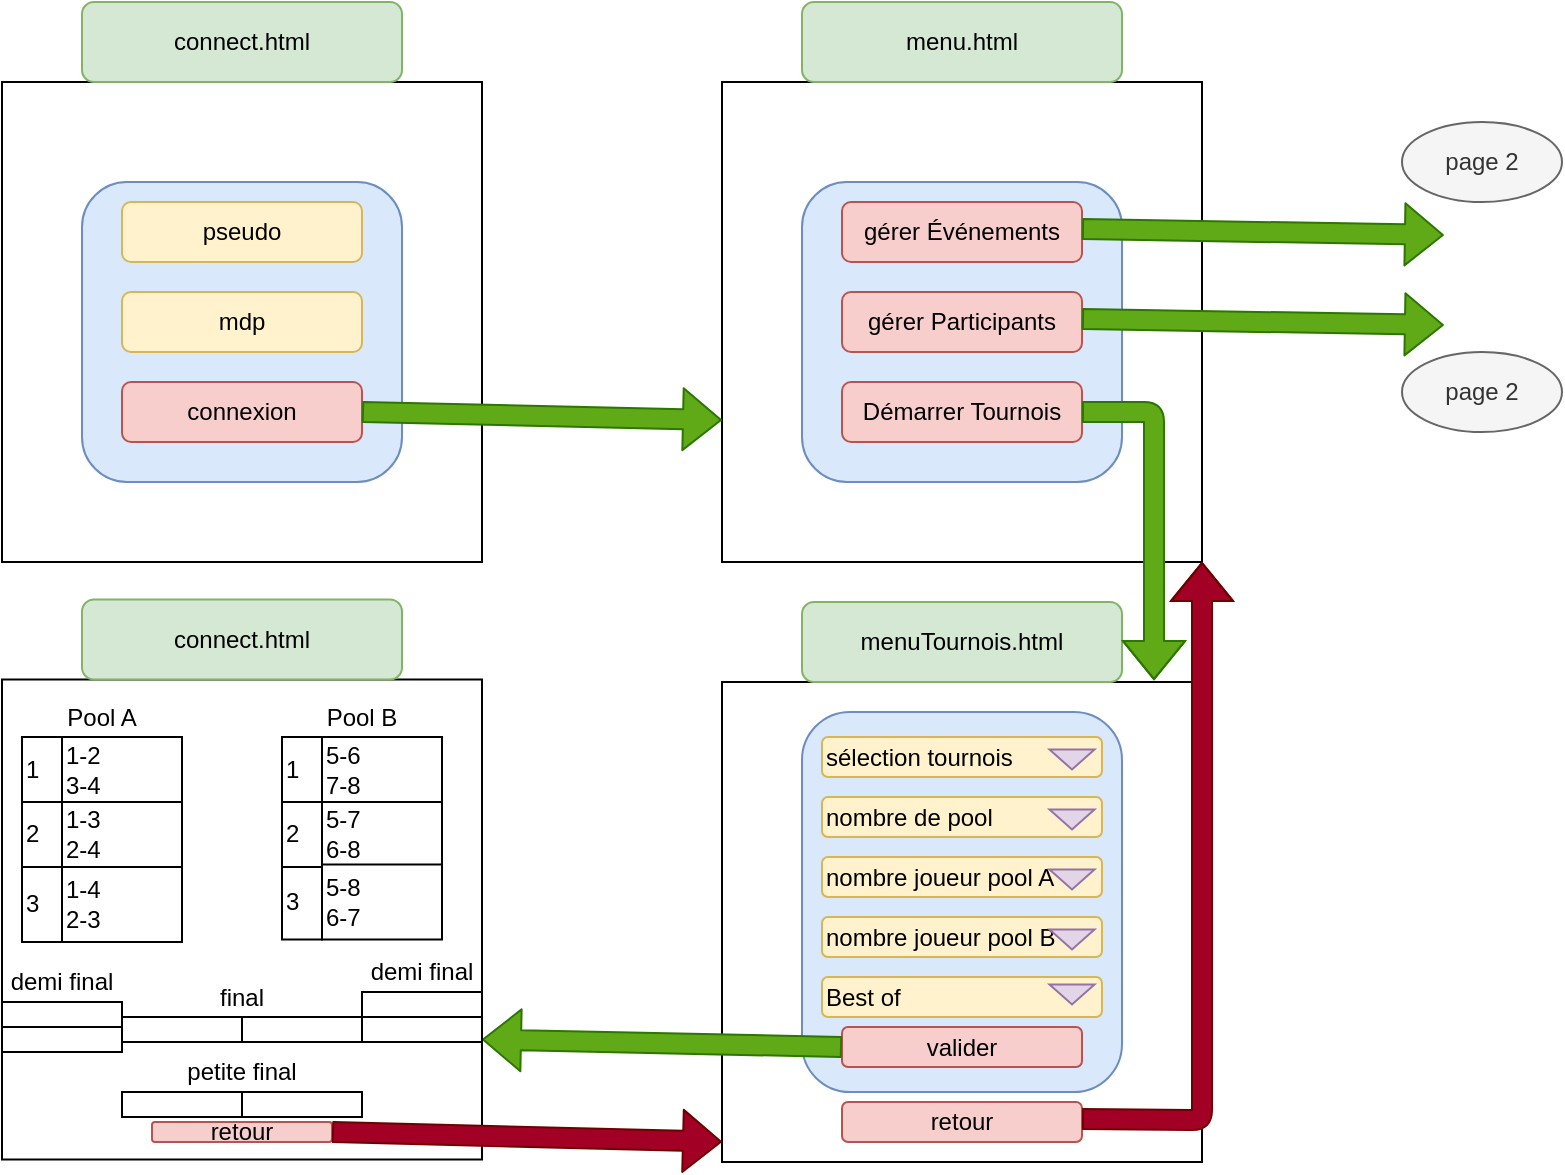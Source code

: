 <mxfile version="13.1.14" type="device" pages="3"><diagram id="TeIu33pWQcpWtU8CdBEI" name="Page-1"><mxGraphModel dx="1388" dy="723" grid="1" gridSize="10" guides="1" tooltips="1" connect="1" arrows="1" fold="1" page="1" pageScale="1" pageWidth="827" pageHeight="1169" math="0" shadow="0"><root><mxCell id="0"/><mxCell id="1" parent="0"/><mxCell id="YAaz_LIR_j5eYzruve_T-1" value="" style="whiteSpace=wrap;html=1;aspect=fixed;" parent="1" vertex="1"><mxGeometry x="40" y="80" width="240" height="240" as="geometry"/></mxCell><mxCell id="YAaz_LIR_j5eYzruve_T-2" value="connect.html" style="rounded=1;whiteSpace=wrap;html=1;fillColor=#d5e8d4;strokeColor=#82b366;" parent="1" vertex="1"><mxGeometry x="80" y="40" width="160" height="40" as="geometry"/></mxCell><mxCell id="YAaz_LIR_j5eYzruve_T-3" value="" style="rounded=1;whiteSpace=wrap;html=1;fillColor=#dae8fc;strokeColor=#6c8ebf;" parent="1" vertex="1"><mxGeometry x="80" y="130" width="160" height="150" as="geometry"/></mxCell><mxCell id="YAaz_LIR_j5eYzruve_T-4" value="pseudo" style="rounded=1;whiteSpace=wrap;html=1;fillColor=#fff2cc;strokeColor=#d6b656;" parent="1" vertex="1"><mxGeometry x="100" y="140" width="120" height="30" as="geometry"/></mxCell><mxCell id="YAaz_LIR_j5eYzruve_T-5" value="mdp" style="rounded=1;whiteSpace=wrap;html=1;fillColor=#fff2cc;strokeColor=#d6b656;" parent="1" vertex="1"><mxGeometry x="100" y="185" width="120" height="30" as="geometry"/></mxCell><mxCell id="YAaz_LIR_j5eYzruve_T-6" value="connexion" style="rounded=1;whiteSpace=wrap;html=1;fillColor=#f8cecc;strokeColor=#b85450;" parent="1" vertex="1"><mxGeometry x="100" y="230" width="120" height="30" as="geometry"/></mxCell><mxCell id="YAaz_LIR_j5eYzruve_T-7" value="" style="whiteSpace=wrap;html=1;aspect=fixed;" parent="1" vertex="1"><mxGeometry x="400" y="80" width="240" height="240" as="geometry"/></mxCell><mxCell id="YAaz_LIR_j5eYzruve_T-8" value="menu.html" style="rounded=1;whiteSpace=wrap;html=1;fillColor=#d5e8d4;strokeColor=#82b366;" parent="1" vertex="1"><mxGeometry x="440" y="40" width="160" height="40" as="geometry"/></mxCell><mxCell id="YAaz_LIR_j5eYzruve_T-9" value="" style="rounded=1;whiteSpace=wrap;html=1;fillColor=#dae8fc;strokeColor=#6c8ebf;" parent="1" vertex="1"><mxGeometry x="440" y="130" width="160" height="150" as="geometry"/></mxCell><mxCell id="YAaz_LIR_j5eYzruve_T-10" value="gérer Événements" style="rounded=1;whiteSpace=wrap;html=1;fillColor=#f8cecc;strokeColor=#b85450;" parent="1" vertex="1"><mxGeometry x="460" y="140" width="120" height="30" as="geometry"/></mxCell><mxCell id="YAaz_LIR_j5eYzruve_T-11" value="gérer Participants" style="rounded=1;whiteSpace=wrap;html=1;fillColor=#f8cecc;strokeColor=#b85450;" parent="1" vertex="1"><mxGeometry x="460" y="185" width="120" height="30" as="geometry"/></mxCell><mxCell id="YAaz_LIR_j5eYzruve_T-12" value="Démarrer Tournois" style="rounded=1;whiteSpace=wrap;html=1;fillColor=#f8cecc;strokeColor=#b85450;" parent="1" vertex="1"><mxGeometry x="460" y="230" width="120" height="30" as="geometry"/></mxCell><mxCell id="YAaz_LIR_j5eYzruve_T-13" value="" style="shape=flexArrow;endArrow=classic;html=1;exitX=1;exitY=0.5;exitDx=0;exitDy=0;fillColor=#60a917;strokeColor=#2D7600;" parent="1" source="YAaz_LIR_j5eYzruve_T-6" edge="1"><mxGeometry width="50" height="50" relative="1" as="geometry"><mxPoint x="410" y="280" as="sourcePoint"/><mxPoint x="400" y="249" as="targetPoint"/></mxGeometry></mxCell><mxCell id="YAaz_LIR_j5eYzruve_T-15" value="" style="shape=flexArrow;endArrow=classic;html=1;exitX=1;exitY=0.5;exitDx=0;exitDy=0;entryX=0.004;entryY=0.7;entryDx=0;entryDy=0;entryPerimeter=0;fillColor=#60a917;strokeColor=#2D7600;" parent="1" edge="1"><mxGeometry width="50" height="50" relative="1" as="geometry"><mxPoint x="580" y="198.5" as="sourcePoint"/><mxPoint x="760.96" y="201.5" as="targetPoint"/></mxGeometry></mxCell><mxCell id="YAaz_LIR_j5eYzruve_T-16" value="" style="shape=flexArrow;endArrow=classic;html=1;exitX=1;exitY=0.5;exitDx=0;exitDy=0;entryX=0.004;entryY=0.7;entryDx=0;entryDy=0;entryPerimeter=0;fillColor=#60a917;strokeColor=#2D7600;" parent="1" edge="1"><mxGeometry width="50" height="50" relative="1" as="geometry"><mxPoint x="580" y="153.5" as="sourcePoint"/><mxPoint x="760.96" y="156.5" as="targetPoint"/></mxGeometry></mxCell><mxCell id="YAaz_LIR_j5eYzruve_T-18" value="page 2" style="ellipse;whiteSpace=wrap;html=1;fillColor=#f5f5f5;strokeColor=#666666;fontColor=#333333;" parent="1" vertex="1"><mxGeometry x="740" y="100" width="80" height="40" as="geometry"/></mxCell><mxCell id="YAaz_LIR_j5eYzruve_T-19" value="page 2&lt;br&gt;" style="ellipse;whiteSpace=wrap;html=1;fillColor=#f5f5f5;strokeColor=#666666;fontColor=#333333;" parent="1" vertex="1"><mxGeometry x="740" y="215" width="80" height="40" as="geometry"/></mxCell><mxCell id="YAaz_LIR_j5eYzruve_T-21" value="" style="whiteSpace=wrap;html=1;aspect=fixed;" parent="1" vertex="1"><mxGeometry x="400" y="380" width="240" height="240" as="geometry"/></mxCell><mxCell id="YAaz_LIR_j5eYzruve_T-22" value="menuTournois.html" style="rounded=1;whiteSpace=wrap;html=1;fillColor=#d5e8d4;strokeColor=#82b366;" parent="1" vertex="1"><mxGeometry x="440" y="340" width="160" height="40" as="geometry"/></mxCell><mxCell id="YAaz_LIR_j5eYzruve_T-25" value="" style="shape=flexArrow;endArrow=classic;html=1;exitX=1;exitY=0.5;exitDx=0;exitDy=0;entryX=0.9;entryY=-0.004;entryDx=0;entryDy=0;entryPerimeter=0;fillColor=#60a917;strokeColor=#2D7600;" parent="1" source="YAaz_LIR_j5eYzruve_T-12" target="YAaz_LIR_j5eYzruve_T-21" edge="1"><mxGeometry width="50" height="50" relative="1" as="geometry"><mxPoint x="550" y="262" as="sourcePoint"/><mxPoint x="730.96" y="265" as="targetPoint"/><Array as="points"><mxPoint x="616" y="245"/></Array></mxGeometry></mxCell><mxCell id="YAaz_LIR_j5eYzruve_T-26" value="" style="rounded=1;whiteSpace=wrap;html=1;fillColor=#dae8fc;strokeColor=#6c8ebf;" parent="1" vertex="1"><mxGeometry x="440" y="395" width="160" height="190" as="geometry"/></mxCell><mxCell id="YAaz_LIR_j5eYzruve_T-27" value="sélection tournois" style="rounded=1;whiteSpace=wrap;html=1;fillColor=#fff2cc;strokeColor=#d6b656;align=left;" parent="1" vertex="1"><mxGeometry x="450" y="407.5" width="140" height="20" as="geometry"/></mxCell><mxCell id="YAaz_LIR_j5eYzruve_T-28" value="nombre de pool" style="rounded=1;whiteSpace=wrap;html=1;fillColor=#fff2cc;strokeColor=#d6b656;align=left;" parent="1" vertex="1"><mxGeometry x="450" y="437.5" width="140" height="20" as="geometry"/></mxCell><mxCell id="YAaz_LIR_j5eYzruve_T-29" value="nombre joueur pool A" style="rounded=1;whiteSpace=wrap;html=1;fillColor=#fff2cc;strokeColor=#d6b656;align=left;" parent="1" vertex="1"><mxGeometry x="450" y="467.5" width="140" height="20" as="geometry"/></mxCell><mxCell id="YAaz_LIR_j5eYzruve_T-30" value="nombre joueur pool B" style="rounded=1;whiteSpace=wrap;html=1;fillColor=#fff2cc;strokeColor=#d6b656;align=left;" parent="1" vertex="1"><mxGeometry x="450" y="497.5" width="140" height="20" as="geometry"/></mxCell><mxCell id="YAaz_LIR_j5eYzruve_T-31" value="Best of&amp;nbsp;" style="rounded=1;whiteSpace=wrap;html=1;fillColor=#fff2cc;strokeColor=#d6b656;align=left;" parent="1" vertex="1"><mxGeometry x="450" y="527.5" width="140" height="20" as="geometry"/></mxCell><mxCell id="YAaz_LIR_j5eYzruve_T-32" value="valider" style="rounded=1;whiteSpace=wrap;html=1;fillColor=#f8cecc;strokeColor=#b85450;" parent="1" vertex="1"><mxGeometry x="460" y="552.5" width="120" height="20" as="geometry"/></mxCell><mxCell id="YAaz_LIR_j5eYzruve_T-33" value="retour" style="rounded=1;whiteSpace=wrap;html=1;fillColor=#f8cecc;strokeColor=#b85450;" parent="1" vertex="1"><mxGeometry x="460" y="590" width="120" height="20" as="geometry"/></mxCell><mxCell id="YAaz_LIR_j5eYzruve_T-35" value="" style="shape=flexArrow;endArrow=classic;html=1;exitX=0;exitY=0.5;exitDx=0;exitDy=0;fillColor=#60a917;strokeColor=#2D7600;entryX=1;entryY=0.75;entryDx=0;entryDy=0;" parent="1" source="YAaz_LIR_j5eYzruve_T-32" target="YAaz_LIR_j5eYzruve_T-42" edge="1"><mxGeometry width="50" height="50" relative="1" as="geometry"><mxPoint x="219.04" y="582" as="sourcePoint"/><mxPoint x="350" y="563" as="targetPoint"/></mxGeometry></mxCell><mxCell id="YAaz_LIR_j5eYzruve_T-36" value="" style="shape=flexArrow;endArrow=classic;html=1;exitX=1;exitY=0.5;exitDx=0;exitDy=0;entryX=1;entryY=1;entryDx=0;entryDy=0;fillColor=#a20025;strokeColor=#6F0000;" parent="1" target="YAaz_LIR_j5eYzruve_T-7" edge="1"><mxGeometry width="50" height="50" relative="1" as="geometry"><mxPoint x="580" y="598.5" as="sourcePoint"/><mxPoint x="760.96" y="601.5" as="targetPoint"/><Array as="points"><mxPoint x="640" y="599"/></Array></mxGeometry></mxCell><mxCell id="YAaz_LIR_j5eYzruve_T-37" value="" style="triangle;whiteSpace=wrap;html=1;align=left;rotation=90;fillColor=#e1d5e7;strokeColor=#9673a6;" parent="1" vertex="1"><mxGeometry x="570" y="407.5" width="10" height="22.5" as="geometry"/></mxCell><mxCell id="YAaz_LIR_j5eYzruve_T-38" value="" style="triangle;whiteSpace=wrap;html=1;align=left;rotation=90;fillColor=#e1d5e7;strokeColor=#9673a6;" parent="1" vertex="1"><mxGeometry x="570" y="437.5" width="10" height="22.5" as="geometry"/></mxCell><mxCell id="YAaz_LIR_j5eYzruve_T-39" value="" style="triangle;whiteSpace=wrap;html=1;align=left;rotation=90;fillColor=#e1d5e7;strokeColor=#9673a6;" parent="1" vertex="1"><mxGeometry x="570" y="467.5" width="10" height="22.5" as="geometry"/></mxCell><mxCell id="YAaz_LIR_j5eYzruve_T-40" value="" style="triangle;whiteSpace=wrap;html=1;align=left;rotation=90;fillColor=#e1d5e7;strokeColor=#9673a6;" parent="1" vertex="1"><mxGeometry x="570" y="497.5" width="10" height="22.5" as="geometry"/></mxCell><mxCell id="YAaz_LIR_j5eYzruve_T-41" value="" style="triangle;whiteSpace=wrap;html=1;align=left;rotation=90;fillColor=#e1d5e7;strokeColor=#9673a6;" parent="1" vertex="1"><mxGeometry x="570" y="525" width="10" height="22.5" as="geometry"/></mxCell><mxCell id="YAaz_LIR_j5eYzruve_T-42" value="" style="whiteSpace=wrap;html=1;aspect=fixed;" parent="1" vertex="1"><mxGeometry x="40" y="378.75" width="240" height="240" as="geometry"/></mxCell><mxCell id="YAaz_LIR_j5eYzruve_T-43" value="connect.html" style="rounded=1;whiteSpace=wrap;html=1;fillColor=#d5e8d4;strokeColor=#82b366;" parent="1" vertex="1"><mxGeometry x="80" y="338.75" width="160" height="40" as="geometry"/></mxCell><mxCell id="YAaz_LIR_j5eYzruve_T-44" value="" style="rounded=0;whiteSpace=wrap;html=1;align=left;verticalAlign=top;" parent="1" vertex="1"><mxGeometry x="50" y="407.5" width="80" height="102.5" as="geometry"/></mxCell><mxCell id="YAaz_LIR_j5eYzruve_T-46" value="Pool A" style="text;html=1;strokeColor=none;fillColor=none;align=center;verticalAlign=middle;whiteSpace=wrap;rounded=0;" parent="1" vertex="1"><mxGeometry x="70" y="387.5" width="40" height="20" as="geometry"/></mxCell><mxCell id="YAaz_LIR_j5eYzruve_T-47" value="Pool B" style="text;html=1;strokeColor=none;fillColor=none;align=center;verticalAlign=middle;whiteSpace=wrap;rounded=0;" parent="1" vertex="1"><mxGeometry x="200" y="387.5" width="40" height="20" as="geometry"/></mxCell><mxCell id="YAaz_LIR_j5eYzruve_T-49" value="1" style="rounded=0;whiteSpace=wrap;html=1;align=left;" parent="1" vertex="1"><mxGeometry x="50" y="407.5" width="20" height="32.5" as="geometry"/></mxCell><mxCell id="YAaz_LIR_j5eYzruve_T-55" value="1" style="rounded=0;whiteSpace=wrap;html=1;align=left;" parent="1" vertex="1"><mxGeometry x="180" y="407.5" width="20" height="32.5" as="geometry"/></mxCell><mxCell id="YAaz_LIR_j5eYzruve_T-50" value="1-2&lt;br&gt;3-4" style="rounded=0;whiteSpace=wrap;html=1;align=left;" parent="1" vertex="1"><mxGeometry x="70" y="407.5" width="60" height="32.5" as="geometry"/></mxCell><mxCell id="YAaz_LIR_j5eYzruve_T-51" value="2" style="rounded=0;whiteSpace=wrap;html=1;align=left;" parent="1" vertex="1"><mxGeometry x="50" y="440" width="20" height="32.5" as="geometry"/></mxCell><mxCell id="YAaz_LIR_j5eYzruve_T-52" value="1-3&lt;br&gt;2-4" style="rounded=0;whiteSpace=wrap;html=1;align=left;" parent="1" vertex="1"><mxGeometry x="70" y="440" width="60" height="32.5" as="geometry"/></mxCell><mxCell id="YAaz_LIR_j5eYzruve_T-53" value="3" style="rounded=0;whiteSpace=wrap;html=1;align=left;" parent="1" vertex="1"><mxGeometry x="50" y="472.5" width="20" height="37.5" as="geometry"/></mxCell><mxCell id="YAaz_LIR_j5eYzruve_T-56" value="3" style="rounded=0;whiteSpace=wrap;html=1;align=left;" parent="1" vertex="1"><mxGeometry x="180" y="471.25" width="20" height="37.5" as="geometry"/></mxCell><mxCell id="YAaz_LIR_j5eYzruve_T-54" value="1-4&lt;br&gt;2-3" style="rounded=0;whiteSpace=wrap;html=1;align=left;" parent="1" vertex="1"><mxGeometry x="70" y="472.5" width="60" height="37.5" as="geometry"/></mxCell><mxCell id="YAaz_LIR_j5eYzruve_T-57" value="2" style="rounded=0;whiteSpace=wrap;html=1;align=left;" parent="1" vertex="1"><mxGeometry x="180" y="440" width="20" height="32.5" as="geometry"/></mxCell><mxCell id="YAaz_LIR_j5eYzruve_T-58" value="5-7&lt;br&gt;6-8" style="rounded=0;whiteSpace=wrap;html=1;align=left;" parent="1" vertex="1"><mxGeometry x="200" y="440" width="60" height="32.5" as="geometry"/></mxCell><mxCell id="YAaz_LIR_j5eYzruve_T-59" value="5-6&lt;br&gt;7-8" style="rounded=0;whiteSpace=wrap;html=1;align=left;" parent="1" vertex="1"><mxGeometry x="200" y="407.5" width="60" height="32.5" as="geometry"/></mxCell><mxCell id="YAaz_LIR_j5eYzruve_T-60" value="5-8&lt;br&gt;6-7" style="rounded=0;whiteSpace=wrap;html=1;align=left;" parent="1" vertex="1"><mxGeometry x="200" y="471.25" width="60" height="37.5" as="geometry"/></mxCell><mxCell id="YAaz_LIR_j5eYzruve_T-64" value="" style="rounded=0;whiteSpace=wrap;html=1;align=left;" parent="1" vertex="1"><mxGeometry x="40" y="540" width="60" height="12.5" as="geometry"/></mxCell><mxCell id="YAaz_LIR_j5eYzruve_T-65" value="" style="rounded=0;whiteSpace=wrap;html=1;align=left;" parent="1" vertex="1"><mxGeometry x="40" y="552.5" width="60" height="12.5" as="geometry"/></mxCell><mxCell id="YAaz_LIR_j5eYzruve_T-66" value="demi final" style="text;html=1;strokeColor=none;fillColor=none;align=center;verticalAlign=middle;whiteSpace=wrap;rounded=0;" parent="1" vertex="1"><mxGeometry x="40" y="520" width="60" height="20" as="geometry"/></mxCell><mxCell id="YAaz_LIR_j5eYzruve_T-67" value="" style="rounded=0;whiteSpace=wrap;html=1;align=left;" parent="1" vertex="1"><mxGeometry x="100" y="547.5" width="60" height="12.5" as="geometry"/></mxCell><mxCell id="YAaz_LIR_j5eYzruve_T-69" value="" style="rounded=0;whiteSpace=wrap;html=1;align=left;" parent="1" vertex="1"><mxGeometry x="160" y="547.5" width="60" height="12.5" as="geometry"/></mxCell><mxCell id="YAaz_LIR_j5eYzruve_T-70" value="" style="rounded=0;whiteSpace=wrap;html=1;align=left;" parent="1" vertex="1"><mxGeometry x="220" y="535" width="60" height="12.5" as="geometry"/></mxCell><mxCell id="YAaz_LIR_j5eYzruve_T-71" value="" style="rounded=0;whiteSpace=wrap;html=1;align=left;" parent="1" vertex="1"><mxGeometry x="220" y="547.5" width="60" height="12.5" as="geometry"/></mxCell><mxCell id="YAaz_LIR_j5eYzruve_T-72" value="demi final" style="text;html=1;strokeColor=none;fillColor=none;align=center;verticalAlign=middle;whiteSpace=wrap;rounded=0;" parent="1" vertex="1"><mxGeometry x="220" y="515" width="60" height="20" as="geometry"/></mxCell><mxCell id="YAaz_LIR_j5eYzruve_T-73" value="final" style="text;html=1;strokeColor=none;fillColor=none;align=center;verticalAlign=middle;whiteSpace=wrap;rounded=0;" parent="1" vertex="1"><mxGeometry x="130" y="527.5" width="60" height="20" as="geometry"/></mxCell><mxCell id="YAaz_LIR_j5eYzruve_T-74" value="" style="rounded=0;whiteSpace=wrap;html=1;align=left;" parent="1" vertex="1"><mxGeometry x="100" y="585" width="60" height="12.5" as="geometry"/></mxCell><mxCell id="YAaz_LIR_j5eYzruve_T-75" value="" style="rounded=0;whiteSpace=wrap;html=1;align=left;" parent="1" vertex="1"><mxGeometry x="160" y="585" width="60" height="12.5" as="geometry"/></mxCell><mxCell id="YAaz_LIR_j5eYzruve_T-76" value="petite final" style="text;html=1;strokeColor=none;fillColor=none;align=center;verticalAlign=middle;whiteSpace=wrap;rounded=0;" parent="1" vertex="1"><mxGeometry x="130" y="565" width="60" height="20" as="geometry"/></mxCell><mxCell id="YAaz_LIR_j5eYzruve_T-77" value="retour" style="rounded=1;whiteSpace=wrap;html=1;fillColor=#f8cecc;strokeColor=#b85450;" parent="1" vertex="1"><mxGeometry x="115" y="600" width="90" height="10" as="geometry"/></mxCell><mxCell id="VHBSmzgwQgw12pnsCPyu-1" value="" style="shape=flexArrow;endArrow=classic;html=1;exitX=1;exitY=0.5;exitDx=0;exitDy=0;fillColor=#a20025;strokeColor=#6F0000;entryX=0;entryY=0.958;entryDx=0;entryDy=0;entryPerimeter=0;" parent="1" source="YAaz_LIR_j5eYzruve_T-77" target="YAaz_LIR_j5eYzruve_T-21" edge="1"><mxGeometry width="50" height="50" relative="1" as="geometry"><mxPoint x="450" y="693.75" as="sourcePoint"/><mxPoint x="270" y="690" as="targetPoint"/></mxGeometry></mxCell></root></mxGraphModel></diagram><diagram id="f9rbPKbiCQtcbDxC1qzL" name="Page-2"><mxGraphModel dx="1388" dy="723" grid="1" gridSize="10" guides="1" tooltips="1" connect="1" arrows="1" fold="1" page="1" pageScale="1" pageWidth="827" pageHeight="1169" math="0" shadow="0"><root><mxCell id="uaxjLRoOw_bkOOM1d7dl-0"/><mxCell id="uaxjLRoOw_bkOOM1d7dl-1" parent="uaxjLRoOw_bkOOM1d7dl-0"/><mxCell id="2obhoT73cvF203wP05Vn-0" value="" style="whiteSpace=wrap;html=1;aspect=fixed;" parent="uaxjLRoOw_bkOOM1d7dl-1" vertex="1"><mxGeometry x="40" y="80" width="280" height="280" as="geometry"/></mxCell><mxCell id="2obhoT73cvF203wP05Vn-1" value="menu.html" style="rounded=1;whiteSpace=wrap;html=1;fillColor=#d5e8d4;strokeColor=#82b366;" parent="uaxjLRoOw_bkOOM1d7dl-1" vertex="1"><mxGeometry x="80" y="40" width="190" height="40" as="geometry"/></mxCell><mxCell id="2obhoT73cvF203wP05Vn-2" value="" style="rounded=1;whiteSpace=wrap;html=1;fillColor=#dae8fc;strokeColor=#6c8ebf;" parent="uaxjLRoOw_bkOOM1d7dl-1" vertex="1"><mxGeometry x="80" y="130" width="200" height="190" as="geometry"/></mxCell><mxCell id="2obhoT73cvF203wP05Vn-3" value="gérer Événements" style="rounded=1;whiteSpace=wrap;html=1;fillColor=#f8cecc;strokeColor=#b85450;" parent="uaxjLRoOw_bkOOM1d7dl-1" vertex="1"><mxGeometry x="105" y="160" width="150" height="30" as="geometry"/></mxCell><mxCell id="2obhoT73cvF203wP05Vn-4" value="gérer Participants" style="rounded=1;whiteSpace=wrap;html=1;fillColor=#f8cecc;strokeColor=#b85450;" parent="uaxjLRoOw_bkOOM1d7dl-1" vertex="1"><mxGeometry x="105" y="205" width="150" height="30" as="geometry"/></mxCell><mxCell id="2obhoT73cvF203wP05Vn-5" value="Démarrer Tournois" style="rounded=1;whiteSpace=wrap;html=1;fillColor=#f8cecc;strokeColor=#b85450;" parent="uaxjLRoOw_bkOOM1d7dl-1" vertex="1"><mxGeometry x="105" y="250" width="150" height="30" as="geometry"/></mxCell><mxCell id="2obhoT73cvF203wP05Vn-27" value="" style="whiteSpace=wrap;html=1;aspect=fixed;" parent="uaxjLRoOw_bkOOM1d7dl-1" vertex="1"><mxGeometry x="440" y="80" width="280" height="280" as="geometry"/></mxCell><mxCell id="2obhoT73cvF203wP05Vn-28" value="evenementListe.html" style="rounded=1;whiteSpace=wrap;html=1;fillColor=#d5e8d4;strokeColor=#82b366;" parent="uaxjLRoOw_bkOOM1d7dl-1" vertex="1"><mxGeometry x="480" y="40" width="190" height="40" as="geometry"/></mxCell><mxCell id="2obhoT73cvF203wP05Vn-33" value="" style="rounded=0;whiteSpace=wrap;html=1;align=left;" parent="uaxjLRoOw_bkOOM1d7dl-1" vertex="1"><mxGeometry x="450" y="110" width="260" height="120" as="geometry"/></mxCell><mxCell id="2obhoT73cvF203wP05Vn-34" value="&lt;font style=&quot;font-size: 11px&quot;&gt;nom evenement&lt;/font&gt;" style="rounded=0;whiteSpace=wrap;html=1;align=left;" parent="uaxjLRoOw_bkOOM1d7dl-1" vertex="1"><mxGeometry x="450" y="110" width="60" height="40" as="geometry"/></mxCell><mxCell id="2obhoT73cvF203wP05Vn-35" value="&lt;font style=&quot;font-size: 11px&quot;&gt;jeu&lt;/font&gt;" style="rounded=0;whiteSpace=wrap;html=1;align=left;" parent="uaxjLRoOw_bkOOM1d7dl-1" vertex="1"><mxGeometry x="550" y="110" width="20" height="40" as="geometry"/></mxCell><mxCell id="2obhoT73cvF203wP05Vn-36" value="&lt;font style=&quot;font-size: 11px&quot;&gt;date&lt;/font&gt;" style="rounded=0;whiteSpace=wrap;html=1;align=left;" parent="uaxjLRoOw_bkOOM1d7dl-1" vertex="1"><mxGeometry x="570" y="110" width="30" height="40" as="geometry"/></mxCell><mxCell id="2obhoT73cvF203wP05Vn-37" value="&lt;font style=&quot;font-size: 11px&quot;&gt;modifier&lt;/font&gt;" style="rounded=0;whiteSpace=wrap;html=1;align=left;" parent="uaxjLRoOw_bkOOM1d7dl-1" vertex="1"><mxGeometry x="600" y="110" width="50" height="40" as="geometry"/></mxCell><mxCell id="2obhoT73cvF203wP05Vn-38" value="&lt;font style=&quot;font-size: 11px&quot;&gt;supprimer&lt;/font&gt;" style="rounded=0;whiteSpace=wrap;html=1;align=left;" parent="uaxjLRoOw_bkOOM1d7dl-1" vertex="1"><mxGeometry x="650" y="110" width="60" height="40" as="geometry"/></mxCell><mxCell id="2obhoT73cvF203wP05Vn-42" value="" style="rounded=0;whiteSpace=wrap;html=1;align=left;" parent="uaxjLRoOw_bkOOM1d7dl-1" vertex="1"><mxGeometry x="450" y="190" width="60" height="40" as="geometry"/></mxCell><mxCell id="2obhoT73cvF203wP05Vn-43" value="&lt;span style=&quot;color: rgba(0 , 0 , 0 , 0) ; font-family: monospace ; font-size: 0px&quot;&gt;%3CmxGraphModel%3E%3Croot%3E%3CmxCell%20id%3D%220%22%2F%3E%3CmxCell%20id%3D%221%22%20parent%3D%220%22%2F%3E%3CmxCell%20id%3D%222%22%20value%3D%22%26lt%3Bfont%20style%3D%26quot%3Bfont-size%3A%2011px%26quot%3B%26gt%3Bjeu%26lt%3B%2Ffont%26gt%3B%22%20style%3D%22rounded%3D0%3BwhiteSpace%3Dwrap%3Bhtml%3D1%3Balign%3Dleft%3B%22%20vertex%3D%221%22%20parent%3D%221%22%3E%3CmxGeometry%20x%3D%22530%22%20y%3D%22110%22%20width%3D%2220%22%20height%3D%2240%22%20as%3D%22geometry%22%2F%3E%3C%2FmxCell%3E%3C%2Froot%3E%3C%2FmxGraphModel%3E&lt;/span&gt;&lt;span style=&quot;color: rgba(0 , 0 , 0 , 0) ; font-family: monospace ; font-size: 0px&quot;&gt;%3CmxGraphModel%3E%3Croot%3E%3CmxCell%20id%3D%220%22%2F%3E%3CmxCell%20id%3D%221%22%20parent%3D%220%22%2F%3E%3CmxCell%20id%3D%222%22%20value%3D%22%26lt%3Bfont%20style%3D%26quot%3Bfont-size%3A%2011px%26quot%3B%26gt%3Bjeu%26lt%3B%2Ffont%26gt%3B%22%20style%3D%22rounded%3D0%3BwhiteSpace%3Dwrap%3Bhtml%3D1%3Balign%3Dleft%3B%22%20vertex%3D%221%22%20parent%3D%221%22%3E%3CmxGeometry%20x%3D%22530%22%20y%3D%22110%22%20width%3D%2220%22%20height%3D%2240%22%20as%3D%22geometry%22%2F%3E%3C%2FmxCell%3E%3C%2Froot%3E%3C%2FmxGraphModel%3E&lt;/span&gt;" style="rounded=0;whiteSpace=wrap;html=1;align=left;" parent="uaxjLRoOw_bkOOM1d7dl-1" vertex="1"><mxGeometry x="550" y="150" width="20" height="40" as="geometry"/></mxCell><mxCell id="2obhoT73cvF203wP05Vn-44" value="&lt;span style=&quot;color: rgba(0 , 0 , 0 , 0) ; font-family: monospace ; font-size: 0px&quot;&gt;%3CmxGraphModel%3E%3Croot%3E%3CmxCell%20id%3D%220%22%2F%3E%3CmxCell%20id%3D%221%22%20parent%3D%220%22%2F%3E%3CmxCell%20id%3D%222%22%20value%3D%22%26lt%3Bfont%20style%3D%26quot%3Bfont-size%3A%2011px%26quot%3B%26gt%3Bjeu%26lt%3B%2Ffont%26gt%3B%22%20style%3D%22rounded%3D0%3BwhiteSpace%3Dwrap%3Bhtml%3D1%3Balign%3Dleft%3B%22%20vertex%3D%221%22%20parent%3D%221%22%3E%3CmxGeometry%20x%3D%22530%22%20y%3D%22110%22%20width%3D%2220%22%20height%3D%2240%22%20as%3D%22geometry%22%2F%3E%3C%2FmxCell%3E%3C%2Froot%3E%3C%2FmxGraphModel%3E&lt;/span&gt;&lt;span style=&quot;color: rgba(0 , 0 , 0 , 0) ; font-family: monospace ; font-size: 0px&quot;&gt;%3CmxGraphModel%3E%3Croot%3E%3CmxCell%20id%3D%220%22%2F%3E%3CmxCell%20id%3D%221%22%20parent%3D%220%22%2F%3E%3CmxCell%20id%3D%222%22%20value%3D%22%26lt%3Bfont%20style%3D%26quot%3Bfont-size%3A%2011px%26quot%3B%26gt%3Bjeu%26lt%3B%2Ffont%26gt%3B%22%20style%3D%22rounded%3D0%3BwhiteSpace%3Dwrap%3Bhtml%3D1%3Balign%3Dleft%3B%22%20vertex%3D%221%22%20parent%3D%221%22%3E%3CmxGeometry%20x%3D%22530%22%20y%3D%22110%22%20width%3D%2220%22%20height%3D%2240%22%20as%3D%22geometry%22%2F%3E%3C%2FmxCell%3E%3C%2Froot%3E%3C%2FmxGraphModel%3E&lt;/span&gt;" style="rounded=0;whiteSpace=wrap;html=1;align=left;" parent="uaxjLRoOw_bkOOM1d7dl-1" vertex="1"><mxGeometry x="550" y="190" width="20" height="40" as="geometry"/></mxCell><mxCell id="2obhoT73cvF203wP05Vn-45" value="" style="rounded=0;whiteSpace=wrap;html=1;align=left;" parent="uaxjLRoOw_bkOOM1d7dl-1" vertex="1"><mxGeometry x="570" y="150" width="30" height="40" as="geometry"/></mxCell><mxCell id="2obhoT73cvF203wP05Vn-46" value="" style="rounded=0;whiteSpace=wrap;html=1;align=left;" parent="uaxjLRoOw_bkOOM1d7dl-1" vertex="1"><mxGeometry x="570" y="190" width="30" height="40" as="geometry"/></mxCell><mxCell id="2obhoT73cvF203wP05Vn-47" value="&lt;span style=&quot;color: rgba(0 , 0 , 0 , 0) ; font-family: monospace ; font-size: 0px&quot;&gt;%3CmxGraphModel%3E%3Croot%3E%3CmxCell%20id%3D%220%22%2F%3E%3CmxCell%20id%3D%221%22%20parent%3D%220%22%2F%3E%3CmxCell%20id%3D%222%22%20value%3D%22%26lt%3Bfont%20style%3D%26quot%3Bfont-size%3A%2011px%26quot%3B%26gt%3Bmodifier%26lt%3B%2Ffont%26gt%3B%22%20style%3D%22rounded%3D0%3BwhiteSpace%3Dwrap%3Bhtml%3D1%3Balign%3Dleft%3B%22%20vertex%3D%221%22%20parent%3D%221%22%3E%3CmxGeometry%20x%3D%22580%22%20y%3D%22110%22%20width%3D%2260%22%20height%3D%2240%22%20as%3D%22geometry%22%2F%3E%3C%2FmxCell%3E%3C%2Froot%3E%3C%2FmxGraphModel%3E&lt;/span&gt;" style="rounded=0;whiteSpace=wrap;html=1;align=left;" parent="uaxjLRoOw_bkOOM1d7dl-1" vertex="1"><mxGeometry x="600" y="150" width="50" height="40" as="geometry"/></mxCell><mxCell id="2obhoT73cvF203wP05Vn-48" value="&lt;span style=&quot;color: rgba(0 , 0 , 0 , 0) ; font-family: monospace ; font-size: 0px&quot;&gt;%3CmxGraphModel%3E%3Croot%3E%3CmxCell%20id%3D%220%22%2F%3E%3CmxCell%20id%3D%221%22%20parent%3D%220%22%2F%3E%3CmxCell%20id%3D%222%22%20value%3D%22%26lt%3Bfont%20style%3D%26quot%3Bfont-size%3A%2011px%26quot%3B%26gt%3Bmodifier%26lt%3B%2Ffont%26gt%3B%22%20style%3D%22rounded%3D0%3BwhiteSpace%3Dwrap%3Bhtml%3D1%3Balign%3Dleft%3B%22%20vertex%3D%221%22%20parent%3D%221%22%3E%3CmxGeometry%20x%3D%22580%22%20y%3D%22110%22%20width%3D%2260%22%20height%3D%2240%22%20as%3D%22geometry%22%2F%3E%3C%2FmxCell%3E%3C%2Froot%3E%3C%2FmxGraphModel%3E&lt;/span&gt;" style="rounded=0;whiteSpace=wrap;html=1;align=left;" parent="uaxjLRoOw_bkOOM1d7dl-1" vertex="1"><mxGeometry x="600" y="190" width="50" height="40" as="geometry"/></mxCell><mxCell id="2obhoT73cvF203wP05Vn-49" value="" style="rounded=0;whiteSpace=wrap;html=1;align=left;" parent="uaxjLRoOw_bkOOM1d7dl-1" vertex="1"><mxGeometry x="650" y="150" width="60" height="40" as="geometry"/></mxCell><mxCell id="2obhoT73cvF203wP05Vn-50" value="" style="rounded=0;whiteSpace=wrap;html=1;align=left;" parent="uaxjLRoOw_bkOOM1d7dl-1" vertex="1"><mxGeometry x="650" y="190" width="60" height="40" as="geometry"/></mxCell><mxCell id="2obhoT73cvF203wP05Vn-51" value="" style="shape=flexArrow;endArrow=classic;html=1;exitX=1;exitY=0.5;exitDx=0;exitDy=0;fillColor=#60a917;strokeColor=#2D7600;" parent="uaxjLRoOw_bkOOM1d7dl-1" source="2obhoT73cvF203wP05Vn-3" edge="1"><mxGeometry width="50" height="50" relative="1" as="geometry"><mxPoint x="390" y="430" as="sourcePoint"/><mxPoint x="440" y="176" as="targetPoint"/></mxGeometry></mxCell><mxCell id="2obhoT73cvF203wP05Vn-52" value="&lt;span style=&quot;font-size: 11px&quot;&gt;modif&lt;/span&gt;" style="rounded=1;whiteSpace=wrap;html=1;align=left;fillColor=#f8cecc;strokeColor=#b85450;" parent="uaxjLRoOw_bkOOM1d7dl-1" vertex="1"><mxGeometry x="610" y="155" width="30" height="30" as="geometry"/></mxCell><mxCell id="2obhoT73cvF203wP05Vn-54" value="&lt;span style=&quot;font-size: 11px&quot;&gt;supprimer&lt;/span&gt;" style="rounded=1;whiteSpace=wrap;html=1;align=left;fillColor=#f8cecc;strokeColor=#b85450;" parent="uaxjLRoOw_bkOOM1d7dl-1" vertex="1"><mxGeometry x="652.5" y="155" width="55" height="30" as="geometry"/></mxCell><mxCell id="2obhoT73cvF203wP05Vn-56" value="&lt;span style=&quot;font-size: 11px&quot;&gt;supprimer&lt;/span&gt;" style="rounded=1;whiteSpace=wrap;html=1;align=left;fillColor=#f8cecc;strokeColor=#b85450;" parent="uaxjLRoOw_bkOOM1d7dl-1" vertex="1"><mxGeometry x="652.5" y="195" width="55" height="30" as="geometry"/></mxCell><mxCell id="2obhoT73cvF203wP05Vn-57" value="&lt;span style=&quot;font-size: 11px&quot;&gt;ajouter&lt;/span&gt;" style="rounded=1;whiteSpace=wrap;html=1;align=center;fillColor=#f8cecc;strokeColor=#b85450;" parent="uaxjLRoOw_bkOOM1d7dl-1" vertex="1"><mxGeometry x="515" y="250" width="50" height="30" as="geometry"/></mxCell><mxCell id="2obhoT73cvF203wP05Vn-58" value="&lt;span style=&quot;font-size: 11px&quot;&gt;retour&lt;/span&gt;" style="rounded=1;whiteSpace=wrap;html=1;align=center;fillColor=#f8cecc;strokeColor=#b85450;" parent="uaxjLRoOw_bkOOM1d7dl-1" vertex="1"><mxGeometry x="580" y="250" width="50" height="30" as="geometry"/></mxCell><mxCell id="2obhoT73cvF203wP05Vn-61" value="" style="shape=flexArrow;endArrow=classic;html=1;fillColor=#a20025;strokeColor=#6F0000;entryX=1;entryY=0.25;entryDx=0;entryDy=0;" parent="uaxjLRoOw_bkOOM1d7dl-1" target="2obhoT73cvF203wP05Vn-27" edge="1"><mxGeometry width="50" height="50" relative="1" as="geometry"><mxPoint x="710" y="210" as="sourcePoint"/><mxPoint x="770" y="100" as="targetPoint"/><Array as="points"><mxPoint x="770" y="210"/><mxPoint x="770" y="150"/></Array></mxGeometry></mxCell><mxCell id="2obhoT73cvF203wP05Vn-62" value="" style="shape=flexArrow;endArrow=classic;html=1;exitX=1;exitY=0.5;exitDx=0;exitDy=0;fillColor=#a20025;strokeColor=#6F0000;entryX=0.921;entryY=-0.007;entryDx=0;entryDy=0;entryPerimeter=0;" parent="uaxjLRoOw_bkOOM1d7dl-1" target="2obhoT73cvF203wP05Vn-0" edge="1"><mxGeometry width="50" height="50" relative="1" as="geometry"><mxPoint x="630" y="264.5" as="sourcePoint"/><mxPoint x="280" y="20" as="targetPoint"/><Array as="points"><mxPoint x="800" y="265"/><mxPoint x="800" y="20"/><mxPoint x="298" y="20"/></Array></mxGeometry></mxCell><mxCell id="2obhoT73cvF203wP05Vn-63" value="" style="whiteSpace=wrap;html=1;aspect=fixed;" parent="uaxjLRoOw_bkOOM1d7dl-1" vertex="1"><mxGeometry x="440" y="440" width="280" height="280" as="geometry"/></mxCell><mxCell id="2obhoT73cvF203wP05Vn-64" value="formEvenement.html" style="rounded=1;whiteSpace=wrap;html=1;fillColor=#d5e8d4;strokeColor=#82b366;" parent="uaxjLRoOw_bkOOM1d7dl-1" vertex="1"><mxGeometry x="480" y="400" width="190" height="40" as="geometry"/></mxCell><mxCell id="2obhoT73cvF203wP05Vn-65" value="" style="shape=flexArrow;endArrow=classic;html=1;exitX=0;exitY=0.5;exitDx=0;exitDy=0;fillColor=#60a917;strokeColor=#2D7600;entryX=0.043;entryY=0.004;entryDx=0;entryDy=0;entryPerimeter=0;" parent="uaxjLRoOw_bkOOM1d7dl-1" source="2obhoT73cvF203wP05Vn-57" target="2obhoT73cvF203wP05Vn-63" edge="1"><mxGeometry width="50" height="50" relative="1" as="geometry"><mxPoint x="535" y="280" as="sourcePoint"/><mxPoint x="720" y="281" as="targetPoint"/><Array as="points"><mxPoint x="452" y="265"/></Array></mxGeometry></mxCell><mxCell id="CP0k16MTC2NrIsCLFXx9-5" value="" style="rounded=1;whiteSpace=wrap;html=1;fillColor=#dae8fc;strokeColor=#6c8ebf;" parent="uaxjLRoOw_bkOOM1d7dl-1" vertex="1"><mxGeometry x="500" y="470" width="160" height="190" as="geometry"/></mxCell><mxCell id="CP0k16MTC2NrIsCLFXx9-6" value="nom événement" style="rounded=1;whiteSpace=wrap;html=1;fillColor=#fff2cc;strokeColor=#d6b656;align=center;" parent="uaxjLRoOw_bkOOM1d7dl-1" vertex="1"><mxGeometry x="510" y="482.5" width="140" height="20" as="geometry"/></mxCell><mxCell id="CP0k16MTC2NrIsCLFXx9-7" value="coût&amp;nbsp;" style="rounded=1;whiteSpace=wrap;html=1;fillColor=#fff2cc;strokeColor=#d6b656;align=center;" parent="uaxjLRoOw_bkOOM1d7dl-1" vertex="1"><mxGeometry x="510" y="542.5" width="140" height="20" as="geometry"/></mxCell><mxCell id="CP0k16MTC2NrIsCLFXx9-8" value="date événement" style="rounded=1;whiteSpace=wrap;html=1;fillColor=#fff2cc;strokeColor=#d6b656;align=center;" parent="uaxjLRoOw_bkOOM1d7dl-1" vertex="1"><mxGeometry x="510" y="600" width="140" height="20" as="geometry"/></mxCell><mxCell id="CP0k16MTC2NrIsCLFXx9-9" value="valider" style="rounded=1;whiteSpace=wrap;html=1;fillColor=#f8cecc;strokeColor=#b85450;" parent="uaxjLRoOw_bkOOM1d7dl-1" vertex="1"><mxGeometry x="520" y="627.5" width="120" height="20" as="geometry"/></mxCell><mxCell id="ZXZmc1qXq1pgffPW_K_i-0" value="retour" style="rounded=1;whiteSpace=wrap;html=1;fillColor=#f8cecc;strokeColor=#b85450;" parent="uaxjLRoOw_bkOOM1d7dl-1" vertex="1"><mxGeometry x="522.5" y="680" width="120" height="20" as="geometry"/></mxCell><mxCell id="ZXZmc1qXq1pgffPW_K_i-1" value="" style="shape=flexArrow;endArrow=classic;html=1;exitX=1;exitY=0.5;exitDx=0;exitDy=0;fillColor=#60a917;strokeColor=#2D7600;entryX=0.921;entryY=1.004;entryDx=0;entryDy=0;entryPerimeter=0;" parent="uaxjLRoOw_bkOOM1d7dl-1" target="2obhoT73cvF203wP05Vn-27" edge="1"><mxGeometry width="50" height="50" relative="1" as="geometry"><mxPoint x="640" y="637" as="sourcePoint"/><mxPoint x="825" y="638" as="targetPoint"/><Array as="points"><mxPoint x="700" y="637"/></Array></mxGeometry></mxCell><mxCell id="ZXZmc1qXq1pgffPW_K_i-2" value="" style="shape=flexArrow;endArrow=classic;html=1;exitX=1;exitY=0.5;exitDx=0;exitDy=0;fillColor=#a20025;strokeColor=#6F0000;entryX=1.011;entryY=0.857;entryDx=0;entryDy=0;entryPerimeter=0;" parent="uaxjLRoOw_bkOOM1d7dl-1" target="2obhoT73cvF203wP05Vn-27" edge="1"><mxGeometry width="50" height="50" relative="1" as="geometry"><mxPoint x="642.5" y="687" as="sourcePoint"/><mxPoint x="662.5" y="627.5" as="targetPoint"/><Array as="points"><mxPoint x="800" y="688"/><mxPoint x="800" y="320"/></Array></mxGeometry></mxCell><mxCell id="ZXZmc1qXq1pgffPW_K_i-3" value="" style="whiteSpace=wrap;html=1;aspect=fixed;" parent="uaxjLRoOw_bkOOM1d7dl-1" vertex="1"><mxGeometry x="40" y="440" width="280" height="280" as="geometry"/></mxCell><mxCell id="ZXZmc1qXq1pgffPW_K_i-4" value="choixEvenement.html" style="rounded=1;whiteSpace=wrap;html=1;fillColor=#d5e8d4;strokeColor=#82b366;" parent="uaxjLRoOw_bkOOM1d7dl-1" vertex="1"><mxGeometry x="80" y="400" width="190" height="40" as="geometry"/></mxCell><mxCell id="ZXZmc1qXq1pgffPW_K_i-5" value="" style="rounded=1;whiteSpace=wrap;html=1;fillColor=#dae8fc;strokeColor=#6c8ebf;" parent="uaxjLRoOw_bkOOM1d7dl-1" vertex="1"><mxGeometry x="100" y="477.5" width="160" height="150" as="geometry"/></mxCell><mxCell id="ZXZmc1qXq1pgffPW_K_i-6" value="choix événement" style="rounded=1;whiteSpace=wrap;html=1;fillColor=#fff2cc;strokeColor=#d6b656;align=left;" parent="uaxjLRoOw_bkOOM1d7dl-1" vertex="1"><mxGeometry x="110" y="502.5" width="140" height="20" as="geometry"/></mxCell><mxCell id="ZXZmc1qXq1pgffPW_K_i-7" value="voir liste" style="rounded=1;whiteSpace=wrap;html=1;fillColor=#f8cecc;strokeColor=#b85450;" parent="uaxjLRoOw_bkOOM1d7dl-1" vertex="1"><mxGeometry x="120" y="542.5" width="120" height="20" as="geometry"/></mxCell><mxCell id="ZXZmc1qXq1pgffPW_K_i-8" value="retour" style="rounded=1;whiteSpace=wrap;html=1;fillColor=#f8cecc;strokeColor=#b85450;" parent="uaxjLRoOw_bkOOM1d7dl-1" vertex="1"><mxGeometry x="120" y="647.5" width="120" height="20" as="geometry"/></mxCell><mxCell id="AiNrtxkXggaMJFoZ1PUA-0" value="" style="triangle;whiteSpace=wrap;html=1;align=left;rotation=90;fillColor=#e1d5e7;strokeColor=#9673a6;" parent="uaxjLRoOw_bkOOM1d7dl-1" vertex="1"><mxGeometry x="230" y="500" width="10" height="22.5" as="geometry"/></mxCell><mxCell id="AiNrtxkXggaMJFoZ1PUA-1" value="" style="shape=flexArrow;endArrow=classic;html=1;fillColor=#60a917;strokeColor=#2D7600;" parent="uaxjLRoOw_bkOOM1d7dl-1" edge="1" source="ZXZmc1qXq1pgffPW_K_i-7"><mxGeometry width="50" height="50" relative="1" as="geometry"><mxPoint x="120" y="574.5" as="sourcePoint"/><mxPoint y="553" as="targetPoint"/></mxGeometry></mxCell><mxCell id="AiNrtxkXggaMJFoZ1PUA-3" value="page 3" style="ellipse;whiteSpace=wrap;html=1;align=center;fillColor=#f5f5f5;strokeColor=#666666;fontColor=#333333;" parent="uaxjLRoOw_bkOOM1d7dl-1" vertex="1"><mxGeometry x="10" y="565" width="70" height="40" as="geometry"/></mxCell><mxCell id="AiNrtxkXggaMJFoZ1PUA-4" value="" style="shape=flexArrow;endArrow=classic;html=1;exitX=1;exitY=0.5;exitDx=0;exitDy=0;fillColor=#a20025;strokeColor=#6F0000;entryX=0.896;entryY=1.007;entryDx=0;entryDy=0;entryPerimeter=0;" parent="uaxjLRoOw_bkOOM1d7dl-1" target="2obhoT73cvF203wP05Vn-0" edge="1"><mxGeometry width="50" height="50" relative="1" as="geometry"><mxPoint x="240" y="659" as="sourcePoint"/><mxPoint x="320.58" y="291.96" as="targetPoint"/><Array as="points"><mxPoint x="290" y="660"/><mxPoint x="290" y="430"/></Array></mxGeometry></mxCell><mxCell id="AiNrtxkXggaMJFoZ1PUA-5" value="" style="shape=flexArrow;endArrow=classic;html=1;exitX=1;exitY=0.5;exitDx=0;exitDy=0;fillColor=#60a917;strokeColor=#2D7600;entryX=0.05;entryY=0.004;entryDx=0;entryDy=0;entryPerimeter=0;" parent="uaxjLRoOw_bkOOM1d7dl-1" target="ZXZmc1qXq1pgffPW_K_i-3" edge="1"><mxGeometry width="50" height="50" relative="1" as="geometry"><mxPoint x="105" y="219.5" as="sourcePoint"/><mxPoint x="290" y="220.5" as="targetPoint"/><Array as="points"><mxPoint x="54" y="220"/></Array></mxGeometry></mxCell><mxCell id="7v1AEAjg4PvTx5c5losM-1" value="" style="rounded=0;whiteSpace=wrap;html=1;align=left;" vertex="1" parent="uaxjLRoOw_bkOOM1d7dl-1"><mxGeometry x="450" y="150" width="60" height="40" as="geometry"/></mxCell><mxCell id="7v1AEAjg4PvTx5c5losM-2" value="&lt;font style=&quot;font-size: 11px&quot;&gt;nb&lt;/font&gt;" style="rounded=0;whiteSpace=wrap;html=1;align=left;" vertex="1" parent="uaxjLRoOw_bkOOM1d7dl-1"><mxGeometry x="510" y="110" width="20" height="40" as="geometry"/></mxCell><mxCell id="7v1AEAjg4PvTx5c5losM-3" value="&lt;span style=&quot;color: rgba(0 , 0 , 0 , 0) ; font-family: monospace ; font-size: 0px&quot;&gt;%3CmxGraphModel%3E%3Croot%3E%3CmxCell%20id%3D%220%22%2F%3E%3CmxCell%20id%3D%221%22%20parent%3D%220%22%2F%3E%3CmxCell%20id%3D%222%22%20value%3D%22%26lt%3Bfont%20style%3D%26quot%3Bfont-size%3A%2011px%26quot%3B%26gt%3Bjeu%26lt%3B%2Ffont%26gt%3B%22%20style%3D%22rounded%3D0%3BwhiteSpace%3Dwrap%3Bhtml%3D1%3Balign%3Dleft%3B%22%20vertex%3D%221%22%20parent%3D%221%22%3E%3CmxGeometry%20x%3D%22530%22%20y%3D%22110%22%20width%3D%2220%22%20height%3D%2240%22%20as%3D%22geometry%22%2F%3E%3C%2FmxCell%3E%3C%2Froot%3E%3C%2FmxGraphModel%3E&lt;/span&gt;&lt;span style=&quot;color: rgba(0 , 0 , 0 , 0) ; font-family: monospace ; font-size: 0px&quot;&gt;%3CmxGraphModel%3E%3Croot%3E%3CmxCell%20id%3D%220%22%2F%3E%3CmxCell%20id%3D%221%22%20parent%3D%220%22%2F%3E%3CmxCell%20id%3D%222%22%20value%3D%22%26lt%3Bfont%20style%3D%26quot%3Bfont-size%3A%2011px%26quot%3B%26gt%3Bjeu%26lt%3B%2Ffont%26gt%3B%22%20style%3D%22rounded%3D0%3BwhiteSpace%3Dwrap%3Bhtml%3D1%3Balign%3Dleft%3B%22%20vertex%3D%221%22%20parent%3D%221%22%3E%3CmxGeometry%20x%3D%22530%22%20y%3D%22110%22%20width%3D%2220%22%20height%3D%2240%22%20as%3D%22geometry%22%2F%3E%3C%2FmxCell%3E%3C%2Froot%3E%3C%2FmxGraphModel%3E&lt;/span&gt;" style="rounded=0;whiteSpace=wrap;html=1;align=left;" vertex="1" parent="uaxjLRoOw_bkOOM1d7dl-1"><mxGeometry x="510" y="150" width="20" height="40" as="geometry"/></mxCell><mxCell id="7v1AEAjg4PvTx5c5losM-7" value="&lt;span style=&quot;font-size: 11px&quot;&gt;modif&lt;/span&gt;" style="rounded=1;whiteSpace=wrap;html=1;align=left;fillColor=#f8cecc;strokeColor=#b85450;" vertex="1" parent="uaxjLRoOw_bkOOM1d7dl-1"><mxGeometry x="610" y="195" width="30" height="30" as="geometry"/></mxCell><mxCell id="7v1AEAjg4PvTx5c5losM-11" value="&lt;span style=&quot;color: rgba(0 , 0 , 0 , 0) ; font-family: monospace ; font-size: 0px&quot;&gt;%3CmxGraphModel%3E%3Croot%3E%3CmxCell%20id%3D%220%22%2F%3E%3CmxCell%20id%3D%221%22%20parent%3D%220%22%2F%3E%3CmxCell%20id%3D%222%22%20value%3D%22%26lt%3Bfont%20style%3D%26quot%3Bfont-size%3A%2011px%26quot%3B%26gt%3Bjeu%26lt%3B%2Ffont%26gt%3B%22%20style%3D%22rounded%3D0%3BwhiteSpace%3Dwrap%3Bhtml%3D1%3Balign%3Dleft%3B%22%20vertex%3D%221%22%20parent%3D%221%22%3E%3CmxGeometry%20x%3D%22530%22%20y%3D%22110%22%20width%3D%2220%22%20height%3D%2240%22%20as%3D%22geometry%22%2F%3E%3C%2FmxCell%3E%3C%2Froot%3E%3C%2FmxGraphModel%3E&lt;/span&gt;&lt;span style=&quot;color: rgba(0 , 0 , 0 , 0) ; font-family: monospace ; font-size: 0px&quot;&gt;%3CmxGraphModel%3E%3Croot%3E%3CmxCell%20id%3D%220%22%2F%3E%3CmxCell%20id%3D%221%22%20parent%3D%220%22%2F%3E%3CmxCell%20id%3D%222%22%20value%3D%22%26lt%3Bfont%20style%3D%26quot%3Bfont-size%3A%2011px%26quot%3B%26gt%3Bjeu%26lt%3B%2Ffont%26gt%3B%22%20style%3D%22rounded%3D0%3BwhiteSpace%3Dwrap%3Bhtml%3D1%3Balign%3Dleft%3B%22%20vertex%3D%221%22%20parent%3D%221%22%3E%3CmxGeometry%20x%3D%22530%22%20y%3D%22110%22%20width%3D%2220%22%20height%3D%2240%22%20as%3D%22geometry%22%2F%3E%3C%2FmxCell%3E%3C%2Froot%3E%3C%2FmxGraphModel%3E&lt;/span&gt;" style="rounded=0;whiteSpace=wrap;html=1;align=left;" vertex="1" parent="uaxjLRoOw_bkOOM1d7dl-1"><mxGeometry x="530" y="150" width="20" height="40" as="geometry"/></mxCell><mxCell id="7v1AEAjg4PvTx5c5losM-15" value="&lt;span style=&quot;color: rgba(0 , 0 , 0 , 0) ; font-family: monospace ; font-size: 0px&quot;&gt;%3CmxGraphModel%3E%3Croot%3E%3CmxCell%20id%3D%220%22%2F%3E%3CmxCell%20id%3D%221%22%20parent%3D%220%22%2F%3E%3CmxCell%20id%3D%222%22%20value%3D%22%26lt%3Bfont%20style%3D%26quot%3Bfont-size%3A%2011px%26quot%3B%26gt%3Bjeu%26lt%3B%2Ffont%26gt%3B%22%20style%3D%22rounded%3D0%3BwhiteSpace%3Dwrap%3Bhtml%3D1%3Balign%3Dleft%3B%22%20vertex%3D%221%22%20parent%3D%221%22%3E%3CmxGeometry%20x%3D%22530%22%20y%3D%22110%22%20width%3D%2220%22%20height%3D%2240%22%20as%3D%22geometry%22%2F%3E%3C%2FmxCell%3E%3C%2Froot%3E%3C%2FmxGraphModel%3E&lt;/span&gt;&lt;span style=&quot;color: rgba(0 , 0 , 0 , 0) ; font-family: monospace ; font-size: 0px&quot;&gt;%3CmxGraphModel%3E%3Croot%3E%3CmxCell%20id%3D%220%22%2F%3E%3CmxCell%20id%3D%221%22%20parent%3D%220%22%2F%3E%3CmxCell%20id%3D%222%22%20value%3D%22%26lt%3Bfont%20style%3D%26quot%3Bfont-size%3A%2011px%26quot%3B%26gt%3Bjeu%26lt%3B%2Ffont%26gt%3B%22%20style%3D%22rounded%3D0%3BwhiteSpace%3Dwrap%3Bhtml%3D1%3Balign%3Dleft%3B%22%20vertex%3D%221%22%20parent%3D%221%22%3E%3CmxGeometry%20x%3D%22530%22%20y%3D%22110%22%20width%3D%2220%22%20height%3D%2240%22%20as%3D%22geometry%22%2F%3E%3C%2FmxCell%3E%3C%2Froot%3E%3C%2FmxGraphModel%3E&lt;/span&gt;" style="rounded=0;whiteSpace=wrap;html=1;align=left;" vertex="1" parent="uaxjLRoOw_bkOOM1d7dl-1"><mxGeometry x="530" y="190" width="20" height="40" as="geometry"/></mxCell><mxCell id="S60gt9mwvcgkDah8LVP8-0" value="" style="shape=flexArrow;endArrow=classic;html=1;fillColor=#60a917;strokeColor=#2D7600;entryX=0;entryY=0.107;entryDx=0;entryDy=0;entryPerimeter=0;exitX=0;exitY=0.5;exitDx=0;exitDy=0;" parent="uaxjLRoOw_bkOOM1d7dl-1" target="2obhoT73cvF203wP05Vn-63" edge="1" source="7v1AEAjg4PvTx5c5losM-7"><mxGeometry width="50" height="50" relative="1" as="geometry"><mxPoint x="460" y="210" as="sourcePoint"/><mxPoint x="400" y="490" as="targetPoint"/><Array as="points"><mxPoint x="400" y="205"/><mxPoint x="400" y="470"/></Array></mxGeometry></mxCell><mxCell id="7v1AEAjg4PvTx5c5losM-18" value="&lt;font style=&quot;font-size: 10px&quot;&gt;cout&lt;/font&gt;" style="rounded=0;whiteSpace=wrap;html=1;align=left;" vertex="1" parent="uaxjLRoOw_bkOOM1d7dl-1"><mxGeometry x="530" y="110" width="20" height="40" as="geometry"/></mxCell><mxCell id="7v1AEAjg4PvTx5c5losM-19" value="nom Jeu" style="rounded=1;whiteSpace=wrap;html=1;fillColor=#fff2cc;strokeColor=#d6b656;align=center;" vertex="1" parent="uaxjLRoOw_bkOOM1d7dl-1"><mxGeometry x="510" y="570" width="140" height="20" as="geometry"/></mxCell><mxCell id="7v1AEAjg4PvTx5c5losM-20" value="nombre max joueurs" style="rounded=1;whiteSpace=wrap;html=1;fillColor=#fff2cc;strokeColor=#d6b656;align=center;" vertex="1" parent="uaxjLRoOw_bkOOM1d7dl-1"><mxGeometry x="510" y="510" width="140" height="20" as="geometry"/></mxCell><mxCell id="7v1AEAjg4PvTx5c5losM-22" value="habitués" style="rounded=1;whiteSpace=wrap;html=1;fillColor=#f8cecc;strokeColor=#b85450;" vertex="1" parent="uaxjLRoOw_bkOOM1d7dl-1"><mxGeometry x="115" y="600" width="120" height="20" as="geometry"/></mxCell><mxCell id="7v1AEAjg4PvTx5c5losM-24" value="" style="shape=flexArrow;endArrow=classic;html=1;fillColor=#60a917;strokeColor=#2D7600;" edge="1" parent="uaxjLRoOw_bkOOM1d7dl-1"><mxGeometry width="50" height="50" relative="1" as="geometry"><mxPoint x="115" y="619.002" as="sourcePoint"/><mxPoint y="619" as="targetPoint"/></mxGeometry></mxCell></root></mxGraphModel></diagram><diagram id="zd-qNhD2fnyBi4V83t_4" name="Page-3"><mxGraphModel dx="1633" dy="851" grid="1" gridSize="10" guides="1" tooltips="1" connect="1" arrows="1" fold="1" page="1" pageScale="1" pageWidth="827" pageHeight="1169" math="0" shadow="0"><root><mxCell id="fBMKTk04OJQOiavqjQqM-0"/><mxCell id="fBMKTk04OJQOiavqjQqM-1" parent="fBMKTk04OJQOiavqjQqM-0"/><mxCell id="Y7_dZ9eih4gibzL_nQGA-0" value="" style="whiteSpace=wrap;html=1;aspect=fixed;" parent="fBMKTk04OJQOiavqjQqM-1" vertex="1"><mxGeometry x="40" y="80" width="280" height="280" as="geometry"/></mxCell><mxCell id="AgVHP9FJGtKklaAWnsV1-8" value="" style="whiteSpace=wrap;html=1;aspect=fixed;" parent="fBMKTk04OJQOiavqjQqM-1" vertex="1"><mxGeometry x="400" y="80" width="280" height="280" as="geometry"/></mxCell><mxCell id="Y7_dZ9eih4gibzL_nQGA-1" value="choixEvenement.html" style="rounded=1;whiteSpace=wrap;html=1;fillColor=#d5e8d4;strokeColor=#82b366;" parent="fBMKTk04OJQOiavqjQqM-1" vertex="1"><mxGeometry x="80" y="40" width="190" height="40" as="geometry"/></mxCell><mxCell id="Y7_dZ9eih4gibzL_nQGA-2" value="" style="rounded=1;whiteSpace=wrap;html=1;fillColor=#dae8fc;strokeColor=#6c8ebf;" parent="fBMKTk04OJQOiavqjQqM-1" vertex="1"><mxGeometry x="100" y="117.5" width="160" height="150" as="geometry"/></mxCell><mxCell id="Y7_dZ9eih4gibzL_nQGA-3" value="choix événement" style="rounded=1;whiteSpace=wrap;html=1;fillColor=#fff2cc;strokeColor=#d6b656;align=left;" parent="fBMKTk04OJQOiavqjQqM-1" vertex="1"><mxGeometry x="110" y="142.5" width="140" height="20" as="geometry"/></mxCell><mxCell id="Y7_dZ9eih4gibzL_nQGA-4" value="voir liste" style="rounded=1;whiteSpace=wrap;html=1;fillColor=#f8cecc;strokeColor=#b85450;" parent="fBMKTk04OJQOiavqjQqM-1" vertex="1"><mxGeometry x="120" y="185" width="120" height="20" as="geometry"/></mxCell><mxCell id="Y7_dZ9eih4gibzL_nQGA-5" value="retour" style="rounded=1;whiteSpace=wrap;html=1;fillColor=#f8cecc;strokeColor=#b85450;" parent="fBMKTk04OJQOiavqjQqM-1" vertex="1"><mxGeometry x="120" y="287.5" width="120" height="20" as="geometry"/></mxCell><mxCell id="yDmHtyeebkjrconcnnzK-0" value="" style="whiteSpace=wrap;html=1;aspect=fixed;" parent="fBMKTk04OJQOiavqjQqM-1" vertex="1"><mxGeometry x="400" y="80" width="360" height="360" as="geometry"/></mxCell><mxCell id="yDmHtyeebkjrconcnnzK-1" value="participantListe.html" style="rounded=1;whiteSpace=wrap;html=1;fillColor=#d5e8d4;strokeColor=#82b366;" parent="fBMKTk04OJQOiavqjQqM-1" vertex="1"><mxGeometry x="440" y="40" width="280" height="40" as="geometry"/></mxCell><mxCell id="ou-meGOhwjRhcXWWOpiP-0" value="" style="rounded=0;whiteSpace=wrap;html=1;align=left;" parent="fBMKTk04OJQOiavqjQqM-1" vertex="1"><mxGeometry x="400" y="130" width="360" height="190" as="geometry"/></mxCell><mxCell id="ou-meGOhwjRhcXWWOpiP-1" value="retour" style="rounded=1;whiteSpace=wrap;html=1;fillColor=#f8cecc;strokeColor=#b85450;" parent="fBMKTk04OJQOiavqjQqM-1" vertex="1"><mxGeometry x="600" y="350" width="120" height="20" as="geometry"/></mxCell><mxCell id="ou-meGOhwjRhcXWWOpiP-2" value="Ajouter" style="rounded=1;whiteSpace=wrap;html=1;fillColor=#f8cecc;strokeColor=#b85450;" parent="fBMKTk04OJQOiavqjQqM-1" vertex="1"><mxGeometry x="460" y="350" width="120" height="20" as="geometry"/></mxCell><mxCell id="ou-meGOhwjRhcXWWOpiP-3" value="" style="rounded=0;whiteSpace=wrap;html=1;align=left;" parent="fBMKTk04OJQOiavqjQqM-1" vertex="1"><mxGeometry x="400" y="130" width="30" height="190" as="geometry"/></mxCell><mxCell id="ou-meGOhwjRhcXWWOpiP-4" value="" style="rounded=0;whiteSpace=wrap;html=1;align=left;" parent="fBMKTk04OJQOiavqjQqM-1" vertex="1"><mxGeometry x="430" y="130" width="50" height="190" as="geometry"/></mxCell><mxCell id="ou-meGOhwjRhcXWWOpiP-5" value="" style="rounded=0;whiteSpace=wrap;html=1;align=left;" parent="fBMKTk04OJQOiavqjQqM-1" vertex="1"><mxGeometry x="480" y="130" width="30" height="190" as="geometry"/></mxCell><mxCell id="ou-meGOhwjRhcXWWOpiP-6" value="" style="rounded=0;whiteSpace=wrap;html=1;align=left;" parent="fBMKTk04OJQOiavqjQqM-1" vertex="1"><mxGeometry x="510" y="130" width="30" height="190" as="geometry"/></mxCell><mxCell id="ou-meGOhwjRhcXWWOpiP-7" value="" style="rounded=0;whiteSpace=wrap;html=1;align=left;" parent="fBMKTk04OJQOiavqjQqM-1" vertex="1"><mxGeometry x="540" y="130" width="60" height="190" as="geometry"/></mxCell><mxCell id="ou-meGOhwjRhcXWWOpiP-8" value="" style="rounded=0;whiteSpace=wrap;html=1;align=left;" parent="fBMKTk04OJQOiavqjQqM-1" vertex="1"><mxGeometry x="600" y="130" width="50" height="190" as="geometry"/></mxCell><mxCell id="ou-meGOhwjRhcXWWOpiP-9" value="" style="rounded=0;whiteSpace=wrap;html=1;align=left;" parent="fBMKTk04OJQOiavqjQqM-1" vertex="1"><mxGeometry x="650" y="130" width="30" height="190" as="geometry"/></mxCell><mxCell id="ou-meGOhwjRhcXWWOpiP-10" value="nom" style="rounded=0;whiteSpace=wrap;html=1;align=left;" parent="fBMKTk04OJQOiavqjQqM-1" vertex="1"><mxGeometry x="400" y="130" width="30" height="30" as="geometry"/></mxCell><mxCell id="ou-meGOhwjRhcXWWOpiP-11" value="prenom" style="rounded=0;whiteSpace=wrap;html=1;align=left;" parent="fBMKTk04OJQOiavqjQqM-1" vertex="1"><mxGeometry x="430" y="130" width="50" height="30" as="geometry"/></mxCell><mxCell id="ou-meGOhwjRhcXWWOpiP-12" value="tel" style="rounded=0;whiteSpace=wrap;html=1;align=left;" parent="fBMKTk04OJQOiavqjQqM-1" vertex="1"><mxGeometry x="480" y="130" width="30" height="30" as="geometry"/></mxCell><mxCell id="ou-meGOhwjRhcXWWOpiP-13" value="mail" style="rounded=0;whiteSpace=wrap;html=1;align=left;" parent="fBMKTk04OJQOiavqjQqM-1" vertex="1"><mxGeometry x="510" y="130" width="30" height="30" as="geometry"/></mxCell><mxCell id="ou-meGOhwjRhcXWWOpiP-14" value="prevenu par mail" style="rounded=0;whiteSpace=wrap;html=1;align=left;" parent="fBMKTk04OJQOiavqjQqM-1" vertex="1"><mxGeometry x="540" y="130" width="60" height="30" as="geometry"/></mxCell><mxCell id="ou-meGOhwjRhcXWWOpiP-15" value="presence" style="rounded=0;whiteSpace=wrap;html=1;align=left;" parent="fBMKTk04OJQOiavqjQqM-1" vertex="1"><mxGeometry x="600" y="130" width="50" height="30" as="geometry"/></mxCell><mxCell id="ou-meGOhwjRhcXWWOpiP-17" value="payé" style="rounded=0;whiteSpace=wrap;html=1;align=left;" parent="fBMKTk04OJQOiavqjQqM-1" vertex="1"><mxGeometry x="650" y="130" width="30" height="30" as="geometry"/></mxCell><mxCell id="ou-meGOhwjRhcXWWOpiP-19" value="" style="rounded=0;whiteSpace=wrap;html=1;align=left;" parent="fBMKTk04OJQOiavqjQqM-1" vertex="1"><mxGeometry x="680" y="130" width="40" height="190" as="geometry"/></mxCell><mxCell id="ou-meGOhwjRhcXWWOpiP-20" value="" style="rounded=0;whiteSpace=wrap;html=1;align=left;" parent="fBMKTk04OJQOiavqjQqM-1" vertex="1"><mxGeometry x="720" y="130" width="40" height="190" as="geometry"/></mxCell><mxCell id="ou-meGOhwjRhcXWWOpiP-21" value="modif" style="rounded=0;whiteSpace=wrap;html=1;align=left;" parent="fBMKTk04OJQOiavqjQqM-1" vertex="1"><mxGeometry x="680" y="130" width="40" height="30" as="geometry"/></mxCell><mxCell id="ou-meGOhwjRhcXWWOpiP-22" value="suppr" style="rounded=0;whiteSpace=wrap;html=1;align=left;" parent="fBMKTk04OJQOiavqjQqM-1" vertex="1"><mxGeometry x="720" y="130" width="40" height="30" as="geometry"/></mxCell><mxCell id="ou-meGOhwjRhcXWWOpiP-23" value="" style="rounded=0;whiteSpace=wrap;html=1;align=left;" parent="fBMKTk04OJQOiavqjQqM-1" vertex="1"><mxGeometry x="400" y="160" width="30" height="70" as="geometry"/></mxCell><mxCell id="ou-meGOhwjRhcXWWOpiP-24" value="" style="rounded=0;whiteSpace=wrap;html=1;align=left;" parent="fBMKTk04OJQOiavqjQqM-1" vertex="1"><mxGeometry x="480" y="160" width="30" height="70" as="geometry"/></mxCell><mxCell id="ou-meGOhwjRhcXWWOpiP-25" value="" style="rounded=0;whiteSpace=wrap;html=1;align=left;" parent="fBMKTk04OJQOiavqjQqM-1" vertex="1"><mxGeometry x="510" y="160" width="30" height="70" as="geometry"/></mxCell><mxCell id="ou-meGOhwjRhcXWWOpiP-26" value="" style="rounded=0;whiteSpace=wrap;html=1;align=left;" parent="fBMKTk04OJQOiavqjQqM-1" vertex="1"><mxGeometry x="650" y="160" width="30" height="70" as="geometry"/></mxCell><mxCell id="ou-meGOhwjRhcXWWOpiP-27" value="" style="rounded=0;whiteSpace=wrap;html=1;align=left;" parent="fBMKTk04OJQOiavqjQqM-1" vertex="1"><mxGeometry x="680" y="160" width="40" height="70" as="geometry"/></mxCell><mxCell id="ou-meGOhwjRhcXWWOpiP-28" value="" style="rounded=0;whiteSpace=wrap;html=1;align=left;" parent="fBMKTk04OJQOiavqjQqM-1" vertex="1"><mxGeometry x="720" y="160" width="40" height="70" as="geometry"/></mxCell><mxCell id="ou-meGOhwjRhcXWWOpiP-29" value="" style="rounded=0;whiteSpace=wrap;html=1;align=left;" parent="fBMKTk04OJQOiavqjQqM-1" vertex="1"><mxGeometry x="540" y="160" width="60" height="70" as="geometry"/></mxCell><mxCell id="ou-meGOhwjRhcXWWOpiP-30" value="" style="rounded=0;whiteSpace=wrap;html=1;align=left;" parent="fBMKTk04OJQOiavqjQqM-1" vertex="1"><mxGeometry x="600" y="160" width="50" height="70" as="geometry"/></mxCell><mxCell id="ou-meGOhwjRhcXWWOpiP-31" value="" style="rounded=0;whiteSpace=wrap;html=1;align=left;" parent="fBMKTk04OJQOiavqjQqM-1" vertex="1"><mxGeometry x="430" y="160" width="50" height="70" as="geometry"/></mxCell><mxCell id="8LW9a1313kadSB7my6h2-0" value="modif" style="rounded=1;whiteSpace=wrap;html=1;align=left;fillColor=#f8cecc;strokeColor=#b85450;" parent="fBMKTk04OJQOiavqjQqM-1" vertex="1"><mxGeometry x="680" y="180" width="40" height="30" as="geometry"/></mxCell><mxCell id="8LW9a1313kadSB7my6h2-1" value="suppr" style="rounded=1;whiteSpace=wrap;html=1;align=left;fillColor=#f8cecc;strokeColor=#b85450;" parent="fBMKTk04OJQOiavqjQqM-1" vertex="1"><mxGeometry x="720" y="180" width="40" height="30" as="geometry"/></mxCell><mxCell id="8LW9a1313kadSB7my6h2-2" value="modif" style="rounded=1;whiteSpace=wrap;html=1;align=left;fillColor=#f8cecc;strokeColor=#b85450;" parent="fBMKTk04OJQOiavqjQqM-1" vertex="1"><mxGeometry x="680" y="260" width="40" height="30" as="geometry"/></mxCell><mxCell id="8LW9a1313kadSB7my6h2-3" value="suppr" style="rounded=1;whiteSpace=wrap;html=1;align=left;fillColor=#f8cecc;strokeColor=#b85450;" parent="fBMKTk04OJQOiavqjQqM-1" vertex="1"><mxGeometry x="720" y="260" width="40" height="30" as="geometry"/></mxCell><mxCell id="pfj0C0ThSyLhtQs68Z8--0" value="" style="shape=flexArrow;endArrow=classic;html=1;fillColor=#60a917;strokeColor=#2D7600;exitX=1;exitY=0.5;exitDx=0;exitDy=0;entryX=0;entryY=0.5;entryDx=0;entryDy=0;" parent="fBMKTk04OJQOiavqjQqM-1" source="Y7_dZ9eih4gibzL_nQGA-4" target="ou-meGOhwjRhcXWWOpiP-23" edge="1"><mxGeometry width="50" height="50" relative="1" as="geometry"><mxPoint x="240" y="219.5" as="sourcePoint"/><mxPoint x="400" y="221" as="targetPoint"/></mxGeometry></mxCell><mxCell id="AgVHP9FJGtKklaAWnsV1-0" value="" style="triangle;whiteSpace=wrap;html=1;align=left;rotation=90;fillColor=#e1d5e7;strokeColor=#9673a6;" parent="fBMKTk04OJQOiavqjQqM-1" vertex="1"><mxGeometry x="230" y="140" width="10" height="22.5" as="geometry"/></mxCell><mxCell id="AgVHP9FJGtKklaAWnsV1-2" value="" style="whiteSpace=wrap;html=1;aspect=fixed;" parent="fBMKTk04OJQOiavqjQqM-1" vertex="1"><mxGeometry x="445" y="510" width="360" height="360" as="geometry"/></mxCell><mxCell id="AgVHP9FJGtKklaAWnsV1-3" value="formParticipant.html" style="rounded=1;whiteSpace=wrap;html=1;fillColor=#d5e8d4;strokeColor=#82b366;" parent="fBMKTk04OJQOiavqjQqM-1" vertex="1"><mxGeometry x="485" y="470" width="230" height="40" as="geometry"/></mxCell><mxCell id="AgVHP9FJGtKklaAWnsV1-7" value="" style="shape=flexArrow;endArrow=classic;html=1;fillColor=#a20025;strokeColor=#6F0000;entryX=0.857;entryY=-0.007;entryDx=0;entryDy=0;entryPerimeter=0;" parent="fBMKTk04OJQOiavqjQqM-1" target="Y7_dZ9eih4gibzL_nQGA-0" edge="1"><mxGeometry width="50" height="50" relative="1" as="geometry"><mxPoint x="720" y="360" as="sourcePoint"/><mxPoint x="290" y="20" as="targetPoint"/><Array as="points"><mxPoint x="770" y="360"/><mxPoint x="820" y="360"/><mxPoint x="820" y="20"/><mxPoint x="280" y="20"/></Array></mxGeometry></mxCell><mxCell id="AgVHP9FJGtKklaAWnsV1-10" value="" style="shape=flexArrow;endArrow=classic;html=1;exitX=1;exitY=0.5;exitDx=0;exitDy=0;fillColor=#a20025;strokeColor=#6F0000;entryX=1;entryY=1;entryDx=0;entryDy=0;" parent="fBMKTk04OJQOiavqjQqM-1" target="ou-meGOhwjRhcXWWOpiP-28" edge="1"><mxGeometry width="50" height="50" relative="1" as="geometry"><mxPoint x="760" y="274.25" as="sourcePoint"/><mxPoint x="790" y="180" as="targetPoint"/><Array as="points"><mxPoint x="800" y="274"/><mxPoint x="800" y="230"/></Array></mxGeometry></mxCell><mxCell id="AgVHP9FJGtKklaAWnsV1-11" value="" style="rounded=1;whiteSpace=wrap;html=1;fillColor=#dae8fc;strokeColor=#6c8ebf;" parent="fBMKTk04OJQOiavqjQqM-1" vertex="1"><mxGeometry x="480" y="540" width="290" height="270" as="geometry"/></mxCell><mxCell id="AgVHP9FJGtKklaAWnsV1-12" value="retour" style="rounded=1;whiteSpace=wrap;html=1;fillColor=#f8cecc;strokeColor=#b85450;" parent="fBMKTk04OJQOiavqjQqM-1" vertex="1"><mxGeometry x="565" y="820" width="120" height="20" as="geometry"/></mxCell><mxCell id="AgVHP9FJGtKklaAWnsV1-13" value="nom Participant" style="rounded=1;whiteSpace=wrap;html=1;fillColor=#fff2cc;strokeColor=#d6b656;align=center;" parent="fBMKTk04OJQOiavqjQqM-1" vertex="1"><mxGeometry x="515" y="560" width="220" height="20" as="geometry"/></mxCell><mxCell id="AgVHP9FJGtKklaAWnsV1-14" value="prenom Participant" style="rounded=1;whiteSpace=wrap;html=1;fillColor=#fff2cc;strokeColor=#d6b656;align=center;" parent="fBMKTk04OJQOiavqjQqM-1" vertex="1"><mxGeometry x="515" y="590" width="220" height="20" as="geometry"/></mxCell><mxCell id="AgVHP9FJGtKklaAWnsV1-15" value="tel Participant" style="rounded=1;whiteSpace=wrap;html=1;fillColor=#fff2cc;strokeColor=#d6b656;align=center;" parent="fBMKTk04OJQOiavqjQqM-1" vertex="1"><mxGeometry x="515" y="620" width="220" height="20" as="geometry"/></mxCell><mxCell id="AgVHP9FJGtKklaAWnsV1-16" value="mail Participant" style="rounded=1;whiteSpace=wrap;html=1;fillColor=#fff2cc;strokeColor=#d6b656;align=center;" parent="fBMKTk04OJQOiavqjQqM-1" vertex="1"><mxGeometry x="515" y="655" width="220" height="20" as="geometry"/></mxCell><mxCell id="AgVHP9FJGtKklaAWnsV1-17" value="prevenu par mail" style="rounded=1;whiteSpace=wrap;html=1;fillColor=#fff2cc;strokeColor=#d6b656;align=center;" parent="fBMKTk04OJQOiavqjQqM-1" vertex="1"><mxGeometry x="515" y="690" width="220" height="20" as="geometry"/></mxCell><mxCell id="AgVHP9FJGtKklaAWnsV1-18" value="presence" style="rounded=1;whiteSpace=wrap;html=1;fillColor=#fff2cc;strokeColor=#d6b656;align=center;" parent="fBMKTk04OJQOiavqjQqM-1" vertex="1"><mxGeometry x="515" y="720" width="220" height="20" as="geometry"/></mxCell><mxCell id="AgVHP9FJGtKklaAWnsV1-19" value="payé" style="rounded=1;whiteSpace=wrap;html=1;fillColor=#fff2cc;strokeColor=#d6b656;align=center;" parent="fBMKTk04OJQOiavqjQqM-1" vertex="1"><mxGeometry x="515" y="750" width="220" height="20" as="geometry"/></mxCell><mxCell id="AgVHP9FJGtKklaAWnsV1-20" value="ajouter" style="rounded=1;whiteSpace=wrap;html=1;fillColor=#f8cecc;strokeColor=#b85450;" parent="fBMKTk04OJQOiavqjQqM-1" vertex="1"><mxGeometry x="565" y="780" width="120" height="20" as="geometry"/></mxCell><mxCell id="GX_oBDnPZVLcNvglzxCy-0" value="habitués" style="rounded=1;whiteSpace=wrap;html=1;fillColor=#f8cecc;strokeColor=#b85450;" parent="fBMKTk04OJQOiavqjQqM-1" vertex="1"><mxGeometry x="120" y="240" width="120" height="20" as="geometry"/></mxCell><mxCell id="GX_oBDnPZVLcNvglzxCy-1" value="" style="whiteSpace=wrap;html=1;aspect=fixed;" parent="fBMKTk04OJQOiavqjQqM-1" vertex="1"><mxGeometry y="515" width="280" height="280" as="geometry"/></mxCell><mxCell id="GX_oBDnPZVLcNvglzxCy-2" value="" style="whiteSpace=wrap;html=1;aspect=fixed;" parent="fBMKTk04OJQOiavqjQqM-1" vertex="1"><mxGeometry y="515" width="360" height="360" as="geometry"/></mxCell><mxCell id="GX_oBDnPZVLcNvglzxCy-3" value="&lt;span&gt;listeHabitué&lt;/span&gt;.html" style="rounded=1;whiteSpace=wrap;html=1;fillColor=#d5e8d4;strokeColor=#82b366;" parent="fBMKTk04OJQOiavqjQqM-1" vertex="1"><mxGeometry x="40" y="475" width="280" height="40" as="geometry"/></mxCell><mxCell id="GX_oBDnPZVLcNvglzxCy-4" value="" style="rounded=0;whiteSpace=wrap;html=1;align=left;" parent="fBMKTk04OJQOiavqjQqM-1" vertex="1"><mxGeometry x="50" y="565" width="220" height="190" as="geometry"/></mxCell><mxCell id="GX_oBDnPZVLcNvglzxCy-5" value="retour" style="rounded=1;whiteSpace=wrap;html=1;fillColor=#f8cecc;strokeColor=#b85450;" parent="fBMKTk04OJQOiavqjQqM-1" vertex="1"><mxGeometry x="200" y="785" width="120" height="20" as="geometry"/></mxCell><mxCell id="GX_oBDnPZVLcNvglzxCy-6" value="Ajouter" style="rounded=1;whiteSpace=wrap;html=1;fillColor=#f8cecc;strokeColor=#b85450;" parent="fBMKTk04OJQOiavqjQqM-1" vertex="1"><mxGeometry x="60" y="785" width="120" height="20" as="geometry"/></mxCell><mxCell id="GX_oBDnPZVLcNvglzxCy-7" value="" style="rounded=0;whiteSpace=wrap;html=1;align=left;" parent="fBMKTk04OJQOiavqjQqM-1" vertex="1"><mxGeometry x="50" y="565" width="30" height="190" as="geometry"/></mxCell><mxCell id="GX_oBDnPZVLcNvglzxCy-8" value="" style="rounded=0;whiteSpace=wrap;html=1;align=left;" parent="fBMKTk04OJQOiavqjQqM-1" vertex="1"><mxGeometry x="80" y="565" width="50" height="190" as="geometry"/></mxCell><mxCell id="GX_oBDnPZVLcNvglzxCy-9" value="" style="rounded=0;whiteSpace=wrap;html=1;align=left;" parent="fBMKTk04OJQOiavqjQqM-1" vertex="1"><mxGeometry x="130" y="565" width="30" height="190" as="geometry"/></mxCell><mxCell id="GX_oBDnPZVLcNvglzxCy-10" value="" style="rounded=0;whiteSpace=wrap;html=1;align=left;" parent="fBMKTk04OJQOiavqjQqM-1" vertex="1"><mxGeometry x="160" y="565" width="30" height="190" as="geometry"/></mxCell><mxCell id="GX_oBDnPZVLcNvglzxCy-14" value="nom" style="rounded=0;whiteSpace=wrap;html=1;align=left;" parent="fBMKTk04OJQOiavqjQqM-1" vertex="1"><mxGeometry x="50" y="565" width="30" height="30" as="geometry"/></mxCell><mxCell id="GX_oBDnPZVLcNvglzxCy-15" value="prenom" style="rounded=0;whiteSpace=wrap;html=1;align=left;" parent="fBMKTk04OJQOiavqjQqM-1" vertex="1"><mxGeometry x="80" y="565" width="50" height="30" as="geometry"/></mxCell><mxCell id="GX_oBDnPZVLcNvglzxCy-16" value="tel" style="rounded=0;whiteSpace=wrap;html=1;align=left;" parent="fBMKTk04OJQOiavqjQqM-1" vertex="1"><mxGeometry x="130" y="565" width="30" height="30" as="geometry"/></mxCell><mxCell id="GX_oBDnPZVLcNvglzxCy-17" value="mail" style="rounded=0;whiteSpace=wrap;html=1;align=left;" parent="fBMKTk04OJQOiavqjQqM-1" vertex="1"><mxGeometry x="160" y="565" width="30" height="30" as="geometry"/></mxCell><mxCell id="GX_oBDnPZVLcNvglzxCy-21" value="" style="rounded=0;whiteSpace=wrap;html=1;align=left;" parent="fBMKTk04OJQOiavqjQqM-1" vertex="1"><mxGeometry x="190" y="565" width="40" height="190" as="geometry"/></mxCell><mxCell id="GX_oBDnPZVLcNvglzxCy-22" value="" style="rounded=0;whiteSpace=wrap;html=1;align=left;" parent="fBMKTk04OJQOiavqjQqM-1" vertex="1"><mxGeometry x="230" y="565" width="40" height="190" as="geometry"/></mxCell><mxCell id="GX_oBDnPZVLcNvglzxCy-23" value="modif" style="rounded=0;whiteSpace=wrap;html=1;align=left;" parent="fBMKTk04OJQOiavqjQqM-1" vertex="1"><mxGeometry x="190" y="565" width="40" height="30" as="geometry"/></mxCell><mxCell id="GX_oBDnPZVLcNvglzxCy-24" value="suppr" style="rounded=0;whiteSpace=wrap;html=1;align=left;" parent="fBMKTk04OJQOiavqjQqM-1" vertex="1"><mxGeometry x="230" y="565" width="40" height="30" as="geometry"/></mxCell><mxCell id="GX_oBDnPZVLcNvglzxCy-25" value="" style="rounded=0;whiteSpace=wrap;html=1;align=left;" parent="fBMKTk04OJQOiavqjQqM-1" vertex="1"><mxGeometry x="50" y="595" width="30" height="70" as="geometry"/></mxCell><mxCell id="GX_oBDnPZVLcNvglzxCy-26" value="" style="rounded=0;whiteSpace=wrap;html=1;align=left;" parent="fBMKTk04OJQOiavqjQqM-1" vertex="1"><mxGeometry x="130" y="595" width="30" height="70" as="geometry"/></mxCell><mxCell id="GX_oBDnPZVLcNvglzxCy-27" value="" style="rounded=0;whiteSpace=wrap;html=1;align=left;" parent="fBMKTk04OJQOiavqjQqM-1" vertex="1"><mxGeometry x="160" y="595" width="30" height="70" as="geometry"/></mxCell><mxCell id="GX_oBDnPZVLcNvglzxCy-29" value="" style="rounded=0;whiteSpace=wrap;html=1;align=left;" parent="fBMKTk04OJQOiavqjQqM-1" vertex="1"><mxGeometry x="190" y="595" width="40" height="70" as="geometry"/></mxCell><mxCell id="GX_oBDnPZVLcNvglzxCy-30" value="" style="rounded=0;whiteSpace=wrap;html=1;align=left;" parent="fBMKTk04OJQOiavqjQqM-1" vertex="1"><mxGeometry x="230" y="595" width="40" height="70" as="geometry"/></mxCell><mxCell id="GX_oBDnPZVLcNvglzxCy-33" value="" style="rounded=0;whiteSpace=wrap;html=1;align=left;" parent="fBMKTk04OJQOiavqjQqM-1" vertex="1"><mxGeometry x="80" y="595" width="50" height="70" as="geometry"/></mxCell><mxCell id="GX_oBDnPZVLcNvglzxCy-34" value="modif" style="rounded=1;whiteSpace=wrap;html=1;align=left;fillColor=#f8cecc;strokeColor=#b85450;" parent="fBMKTk04OJQOiavqjQqM-1" vertex="1"><mxGeometry x="190" y="615" width="40" height="30" as="geometry"/></mxCell><mxCell id="GX_oBDnPZVLcNvglzxCy-35" value="suppr" style="rounded=1;whiteSpace=wrap;html=1;align=left;fillColor=#f8cecc;strokeColor=#b85450;" parent="fBMKTk04OJQOiavqjQqM-1" vertex="1"><mxGeometry x="230" y="615" width="40" height="30" as="geometry"/></mxCell><mxCell id="GX_oBDnPZVLcNvglzxCy-36" value="modif" style="rounded=1;whiteSpace=wrap;html=1;align=left;fillColor=#f8cecc;strokeColor=#b85450;" parent="fBMKTk04OJQOiavqjQqM-1" vertex="1"><mxGeometry x="190" y="695" width="40" height="30" as="geometry"/></mxCell><mxCell id="GX_oBDnPZVLcNvglzxCy-37" value="suppr" style="rounded=1;whiteSpace=wrap;html=1;align=left;fillColor=#f8cecc;strokeColor=#b85450;" parent="fBMKTk04OJQOiavqjQqM-1" vertex="1"><mxGeometry x="230" y="695" width="40" height="30" as="geometry"/></mxCell><mxCell id="GX_oBDnPZVLcNvglzxCy-38" value="" style="shape=flexArrow;endArrow=classic;html=1;exitX=1;exitY=0.5;exitDx=0;exitDy=0;fillColor=#a20025;strokeColor=#6F0000;entryX=1;entryY=1;entryDx=0;entryDy=0;" parent="fBMKTk04OJQOiavqjQqM-1" target="GX_oBDnPZVLcNvglzxCy-30" edge="1"><mxGeometry width="50" height="50" relative="1" as="geometry"><mxPoint x="270" y="709.25" as="sourcePoint"/><mxPoint x="300" y="615" as="targetPoint"/><Array as="points"><mxPoint x="310" y="709"/><mxPoint x="310" y="665"/></Array></mxGeometry></mxCell><mxCell id="AgVHP9FJGtKklaAWnsV1-22" value="" style="shape=flexArrow;endArrow=classic;html=1;fillColor=#a20025;strokeColor=#6F0000;exitX=0;exitY=0.5;exitDx=0;exitDy=0;entryX=1;entryY=0.964;entryDx=0;entryDy=0;entryPerimeter=0;endWidth=26;endSize=6.2;" parent="fBMKTk04OJQOiavqjQqM-1" source="AgVHP9FJGtKklaAWnsV1-12" target="Y7_dZ9eih4gibzL_nQGA-0" edge="1"><mxGeometry width="50" height="50" relative="1" as="geometry"><mxPoint x="120" y="680" as="sourcePoint"/><mxPoint x="25.12" y="319.63" as="targetPoint"/><Array as="points"><mxPoint x="440" y="810"/><mxPoint x="430" y="370"/></Array></mxGeometry></mxCell><mxCell id="AgVHP9FJGtKklaAWnsV1-21" value="" style="shape=flexArrow;endArrow=classic;html=1;exitX=0;exitY=0.25;exitDx=0;exitDy=0;fillColor=#60a917;strokeColor=#2D7600;entryX=1.007;entryY=0.85;entryDx=0;entryDy=0;entryPerimeter=0;" parent="fBMKTk04OJQOiavqjQqM-1" source="AgVHP9FJGtKklaAWnsV1-20" target="Y7_dZ9eih4gibzL_nQGA-0" edge="1"><mxGeometry width="50" height="50" relative="1" as="geometry"><mxPoint x="150" y="719.25" as="sourcePoint"/><mxPoint x="370" y="220" as="targetPoint"/><Array as="points"><mxPoint x="460" y="770"/><mxPoint x="450" y="340"/></Array></mxGeometry></mxCell><mxCell id="GX_oBDnPZVLcNvglzxCy-39" value="" style="shape=flexArrow;endArrow=classic;html=1;fillColor=#60a917;strokeColor=#2D7600;exitX=0.842;exitY=0.95;exitDx=0;exitDy=0;exitPerimeter=0;entryX=1;entryY=0.66;entryDx=0;entryDy=0;entryPerimeter=0;" parent="fBMKTk04OJQOiavqjQqM-1" target="GX_oBDnPZVLcNvglzxCy-2" edge="1" source="GX_oBDnPZVLcNvglzxCy-6"><mxGeometry width="50" height="50" relative="1" as="geometry"><mxPoint x="160" y="810" as="sourcePoint"/><mxPoint x="410" y="790" as="targetPoint"/><Array as="points"><mxPoint x="161" y="850"/><mxPoint x="410" y="850"/><mxPoint x="410" y="753"/></Array></mxGeometry></mxCell><mxCell id="GX_oBDnPZVLcNvglzxCy-43" value="" style="shape=flexArrow;endArrow=classic;html=1;fillColor=#60a917;strokeColor=#2D7600;exitX=1;exitY=0.5;exitDx=0;exitDy=0;entryX=0.967;entryY=0.003;entryDx=0;entryDy=0;entryPerimeter=0;" parent="fBMKTk04OJQOiavqjQqM-1" target="GX_oBDnPZVLcNvglzxCy-2" edge="1"><mxGeometry width="50" height="50" relative="1" as="geometry"><mxPoint x="240" y="249.5" as="sourcePoint"/><mxPoint x="400" y="249.5" as="targetPoint"/></mxGeometry></mxCell><mxCell id="9xhPrLbPk0Rw54zcpDVw-0" value="ajout" style="rounded=0;whiteSpace=wrap;html=1;align=left;" vertex="1" parent="fBMKTk04OJQOiavqjQqM-1"><mxGeometry x="20" y="565" width="30" height="30" as="geometry"/></mxCell><mxCell id="9xhPrLbPk0Rw54zcpDVw-3" value="" style="rounded=0;whiteSpace=wrap;html=1;align=left;" vertex="1" parent="fBMKTk04OJQOiavqjQqM-1"><mxGeometry x="20" y="595" width="30" height="70" as="geometry"/></mxCell><mxCell id="9xhPrLbPk0Rw54zcpDVw-4" value="" style="rounded=0;whiteSpace=wrap;html=1;align=left;" vertex="1" parent="fBMKTk04OJQOiavqjQqM-1"><mxGeometry x="20" y="665" width="30" height="95" as="geometry"/></mxCell><mxCell id="GX_oBDnPZVLcNvglzxCy-42" value="" style="shape=flexArrow;endArrow=classic;html=1;fillColor=#a20025;strokeColor=#6F0000;exitX=0;exitY=0.5;exitDx=0;exitDy=0;entryX=0.318;entryY=0.996;entryDx=0;entryDy=0;entryPerimeter=0;" parent="fBMKTk04OJQOiavqjQqM-1" source="GX_oBDnPZVLcNvglzxCy-5" target="Y7_dZ9eih4gibzL_nQGA-0" edge="1"><mxGeometry width="50" height="50" relative="1" as="geometry"><mxPoint x="200" y="780" as="sourcePoint"/><mxPoint x="130" y="390" as="targetPoint"/><Array as="points"><mxPoint x="200" y="760"/><mxPoint x="10" y="760"/><mxPoint x="10" y="430"/><mxPoint x="130" y="430"/></Array></mxGeometry></mxCell></root></mxGraphModel></diagram></mxfile>
